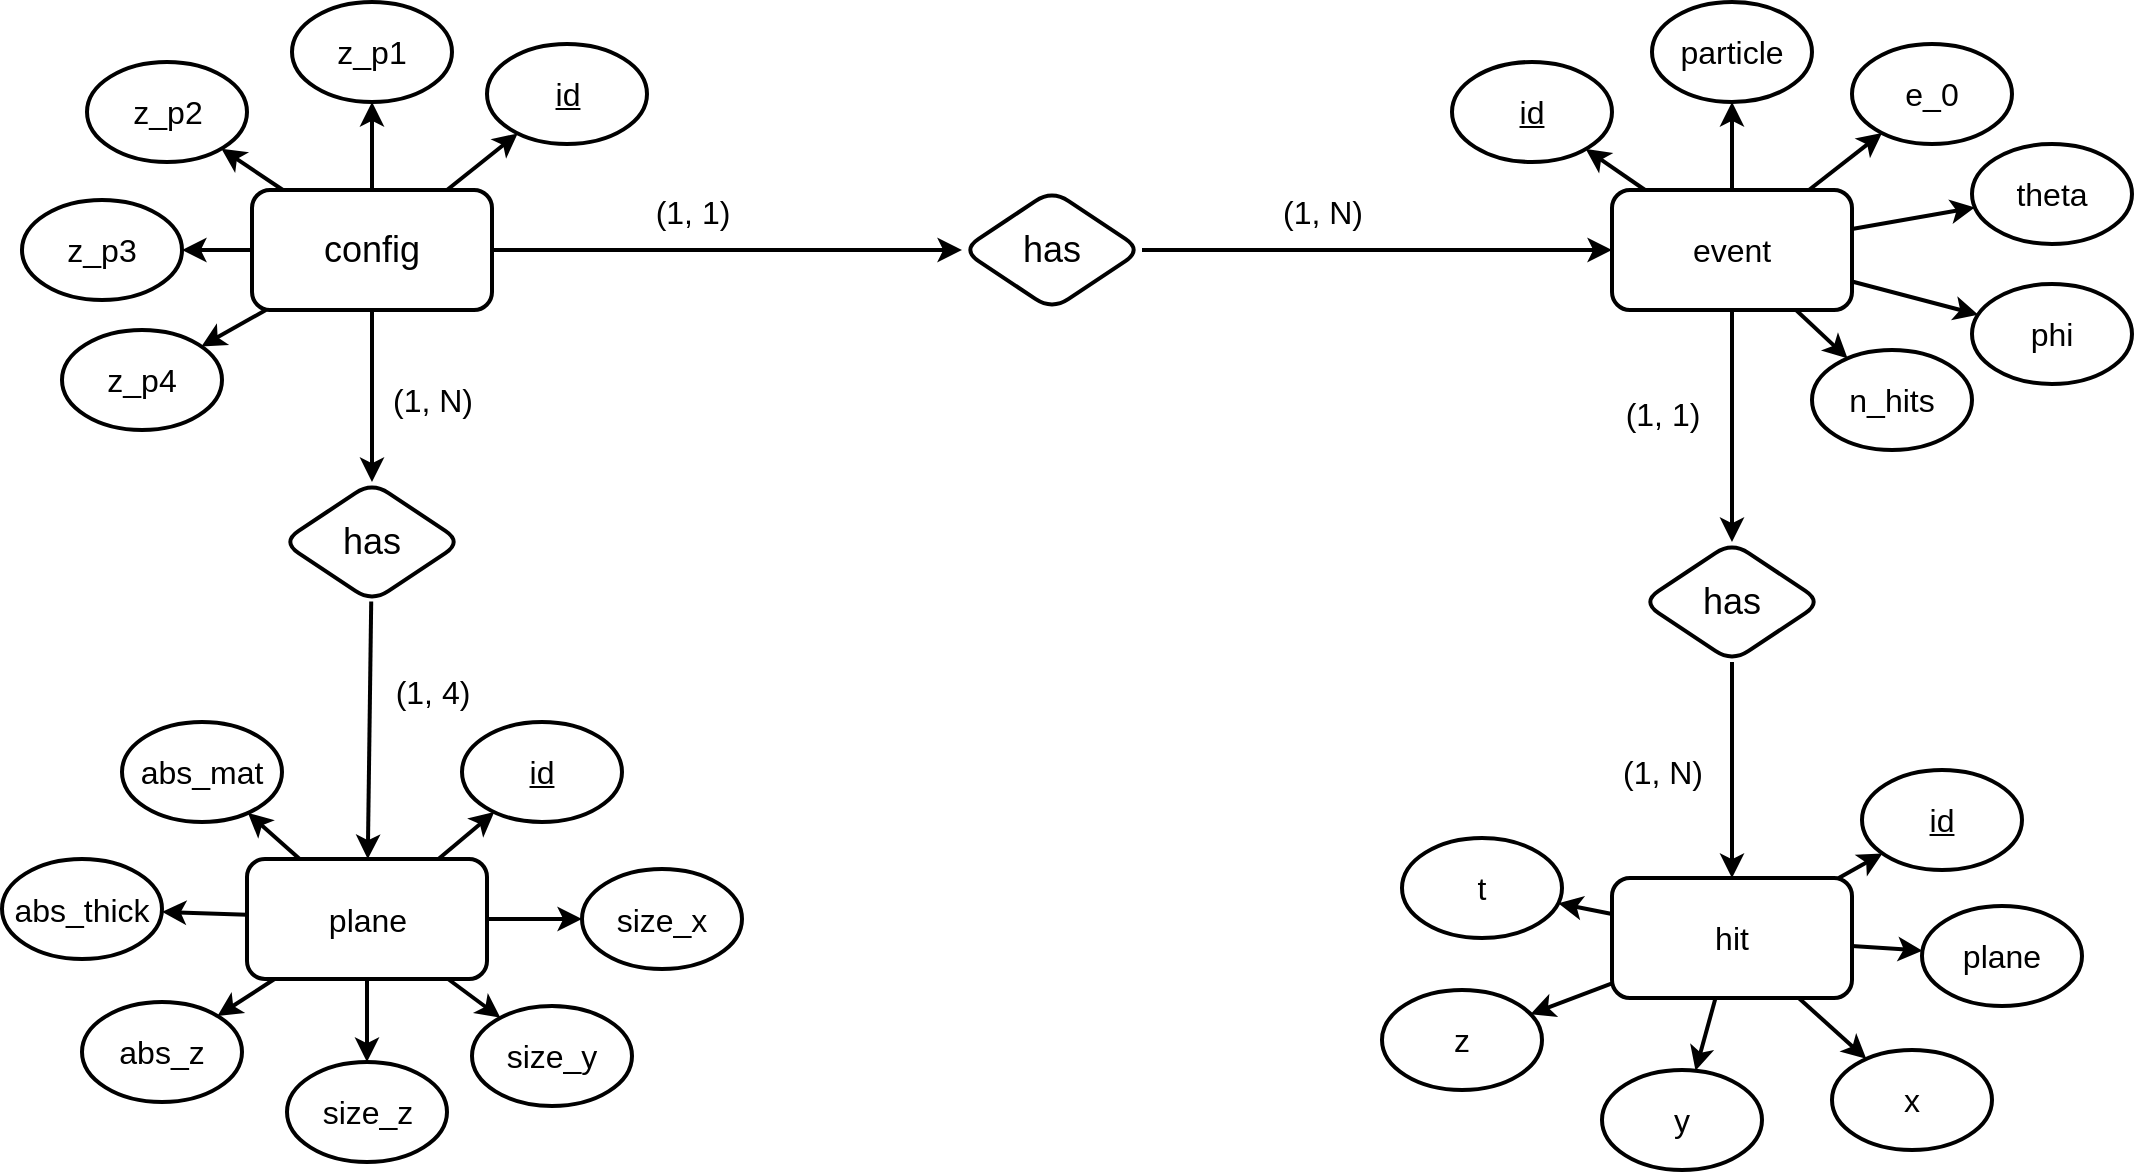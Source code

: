 <mxfile version="20.8.16" type="device" pages="2"><diagram name="ER Model" id="U2Vtd1ujXnmxX2VAM5Pq"><mxGraphModel dx="1434" dy="854" grid="1" gridSize="10" guides="1" tooltips="1" connect="1" arrows="1" fold="1" page="1" pageScale="1" pageWidth="1169" pageHeight="827" math="0" shadow="0"><root><mxCell id="0"/><mxCell id="1" parent="0"/><mxCell id="hKHG3oIbm6j_DS0bD9NM-66" style="edgeStyle=none;shape=connector;rounded=0;orthogonalLoop=1;jettySize=auto;html=1;labelBackgroundColor=default;strokeColor=default;strokeWidth=2;fontFamily=Helvetica;fontSize=16;fontColor=default;endArrow=classic;" parent="1" source="hKHG3oIbm6j_DS0bD9NM-14" target="hKHG3oIbm6j_DS0bD9NM-64" edge="1"><mxGeometry relative="1" as="geometry"/></mxCell><mxCell id="J-koNod-YOYUiT67THv6-2" style="edgeStyle=none;shape=connector;rounded=0;orthogonalLoop=1;jettySize=auto;html=1;labelBackgroundColor=default;strokeColor=default;strokeWidth=2;fontFamily=Helvetica;fontSize=16;fontColor=default;endArrow=classic;" parent="1" source="hKHG3oIbm6j_DS0bD9NM-14" target="J-koNod-YOYUiT67THv6-1" edge="1"><mxGeometry relative="1" as="geometry"/></mxCell><mxCell id="J-koNod-YOYUiT67THv6-7" style="edgeStyle=none;shape=connector;rounded=0;orthogonalLoop=1;jettySize=auto;html=1;labelBackgroundColor=default;strokeColor=default;strokeWidth=2;fontFamily=Helvetica;fontSize=16;fontColor=default;endArrow=classic;" parent="1" source="hKHG3oIbm6j_DS0bD9NM-14" target="4aBFbTeHXZmNA-UmYupe-25" edge="1"><mxGeometry relative="1" as="geometry"/></mxCell><mxCell id="J-koNod-YOYUiT67THv6-15" style="edgeStyle=none;shape=connector;rounded=0;orthogonalLoop=1;jettySize=auto;html=1;labelBackgroundColor=default;strokeColor=default;strokeWidth=2;fontFamily=Helvetica;fontSize=16;fontColor=default;endArrow=classic;" parent="1" source="hKHG3oIbm6j_DS0bD9NM-14" target="J-koNod-YOYUiT67THv6-14" edge="1"><mxGeometry relative="1" as="geometry"/></mxCell><mxCell id="J-koNod-YOYUiT67THv6-18" style="edgeStyle=none;shape=connector;rounded=0;orthogonalLoop=1;jettySize=auto;html=1;labelBackgroundColor=default;strokeColor=default;strokeWidth=2;fontFamily=Helvetica;fontSize=16;fontColor=default;endArrow=classic;" parent="1" source="hKHG3oIbm6j_DS0bD9NM-14" target="J-koNod-YOYUiT67THv6-17" edge="1"><mxGeometry relative="1" as="geometry"/></mxCell><mxCell id="J-koNod-YOYUiT67THv6-19" style="edgeStyle=none;shape=connector;rounded=0;orthogonalLoop=1;jettySize=auto;html=1;labelBackgroundColor=default;strokeColor=default;strokeWidth=2;fontFamily=Helvetica;fontSize=16;fontColor=default;endArrow=classic;" parent="1" source="hKHG3oIbm6j_DS0bD9NM-14" target="J-koNod-YOYUiT67THv6-16" edge="1"><mxGeometry relative="1" as="geometry"/></mxCell><mxCell id="J-koNod-YOYUiT67THv6-20" style="edgeStyle=none;shape=connector;rounded=0;orthogonalLoop=1;jettySize=auto;html=1;labelBackgroundColor=default;strokeColor=default;strokeWidth=2;fontFamily=Helvetica;fontSize=16;fontColor=default;endArrow=classic;" parent="1" source="hKHG3oIbm6j_DS0bD9NM-14" target="J-koNod-YOYUiT67THv6-13" edge="1"><mxGeometry relative="1" as="geometry"/></mxCell><mxCell id="hKHG3oIbm6j_DS0bD9NM-14" value="&lt;blockquote&gt;&lt;font style=&quot;font-size: 18px;&quot;&gt;config&lt;/font&gt;&lt;/blockquote&gt;" style="rounded=1;whiteSpace=wrap;html=1;container=0;strokeColor=default;strokeWidth=2;fontFamily=Helvetica;fontSize=16;fontColor=default;fillColor=default;" parent="1" vertex="1"><mxGeometry x="205" y="164" width="120" height="60" as="geometry"/></mxCell><mxCell id="hKHG3oIbm6j_DS0bD9NM-26" value="" style="edgeStyle=none;shape=connector;rounded=0;orthogonalLoop=1;jettySize=auto;html=1;labelBackgroundColor=default;strokeColor=default;strokeWidth=2;fontFamily=Helvetica;fontSize=16;fontColor=default;endArrow=classic;" parent="1" source="hKHG3oIbm6j_DS0bD9NM-16" target="hKHG3oIbm6j_DS0bD9NM-22" edge="1"><mxGeometry relative="1" as="geometry"/></mxCell><mxCell id="hKHG3oIbm6j_DS0bD9NM-32" value="" style="edgeStyle=none;shape=connector;rounded=0;orthogonalLoop=1;jettySize=auto;html=1;labelBackgroundColor=default;strokeColor=default;strokeWidth=2;fontFamily=Helvetica;fontSize=16;fontColor=default;endArrow=classic;" parent="1" source="hKHG3oIbm6j_DS0bD9NM-16" target="hKHG3oIbm6j_DS0bD9NM-30" edge="1"><mxGeometry relative="1" as="geometry"/></mxCell><mxCell id="hKHG3oIbm6j_DS0bD9NM-51" value="" style="edgeStyle=none;shape=connector;rounded=0;orthogonalLoop=1;jettySize=auto;html=1;labelBackgroundColor=default;strokeColor=default;strokeWidth=2;fontFamily=Helvetica;fontSize=16;fontColor=default;endArrow=classic;" parent="1" source="hKHG3oIbm6j_DS0bD9NM-16" target="hKHG3oIbm6j_DS0bD9NM-45" edge="1"><mxGeometry relative="1" as="geometry"/></mxCell><mxCell id="hKHG3oIbm6j_DS0bD9NM-52" style="edgeStyle=none;shape=connector;rounded=0;orthogonalLoop=1;jettySize=auto;html=1;labelBackgroundColor=default;strokeColor=default;strokeWidth=2;fontFamily=Helvetica;fontSize=16;fontColor=default;endArrow=classic;" parent="1" source="hKHG3oIbm6j_DS0bD9NM-16" target="hKHG3oIbm6j_DS0bD9NM-44" edge="1"><mxGeometry relative="1" as="geometry"/></mxCell><mxCell id="hKHG3oIbm6j_DS0bD9NM-53" style="edgeStyle=none;shape=connector;rounded=0;orthogonalLoop=1;jettySize=auto;html=1;labelBackgroundColor=default;strokeColor=default;strokeWidth=2;fontFamily=Helvetica;fontSize=16;fontColor=default;endArrow=classic;" parent="1" source="hKHG3oIbm6j_DS0bD9NM-16" target="hKHG3oIbm6j_DS0bD9NM-43" edge="1"><mxGeometry relative="1" as="geometry"/></mxCell><mxCell id="hKHG3oIbm6j_DS0bD9NM-54" style="edgeStyle=none;shape=connector;rounded=0;orthogonalLoop=1;jettySize=auto;html=1;labelBackgroundColor=default;strokeColor=default;strokeWidth=2;fontFamily=Helvetica;fontSize=16;fontColor=default;endArrow=classic;" parent="1" source="hKHG3oIbm6j_DS0bD9NM-16" target="hKHG3oIbm6j_DS0bD9NM-42" edge="1"><mxGeometry relative="1" as="geometry"/></mxCell><mxCell id="hKHG3oIbm6j_DS0bD9NM-55" style="edgeStyle=none;shape=connector;rounded=0;orthogonalLoop=1;jettySize=auto;html=1;labelBackgroundColor=default;strokeColor=default;strokeWidth=2;fontFamily=Helvetica;fontSize=16;fontColor=default;endArrow=classic;" parent="1" source="hKHG3oIbm6j_DS0bD9NM-16" target="hKHG3oIbm6j_DS0bD9NM-41" edge="1"><mxGeometry relative="1" as="geometry"/></mxCell><mxCell id="hKHG3oIbm6j_DS0bD9NM-16" value="&lt;blockquote&gt;event&lt;/blockquote&gt;" style="rounded=1;whiteSpace=wrap;html=1;container=0;strokeColor=default;strokeWidth=2;fontFamily=Helvetica;fontSize=16;fontColor=default;fillColor=default;" parent="1" vertex="1"><mxGeometry x="885" y="164" width="120" height="60" as="geometry"/></mxCell><mxCell id="hKHG3oIbm6j_DS0bD9NM-56" style="edgeStyle=none;shape=connector;rounded=0;orthogonalLoop=1;jettySize=auto;html=1;labelBackgroundColor=default;strokeColor=default;strokeWidth=2;fontFamily=Helvetica;fontSize=16;fontColor=default;endArrow=classic;" parent="1" source="hKHG3oIbm6j_DS0bD9NM-17" target="hKHG3oIbm6j_DS0bD9NM-33" edge="1"><mxGeometry relative="1" as="geometry"/></mxCell><mxCell id="hKHG3oIbm6j_DS0bD9NM-57" style="edgeStyle=none;shape=connector;rounded=0;orthogonalLoop=1;jettySize=auto;html=1;labelBackgroundColor=default;strokeColor=default;strokeWidth=2;fontFamily=Helvetica;fontSize=16;fontColor=default;endArrow=classic;" parent="1" source="hKHG3oIbm6j_DS0bD9NM-17" target="hKHG3oIbm6j_DS0bD9NM-38" edge="1"><mxGeometry relative="1" as="geometry"/></mxCell><mxCell id="px_pIabAYs-be13P57N7-2" style="edgeStyle=none;shape=connector;rounded=0;orthogonalLoop=1;jettySize=auto;html=1;labelBackgroundColor=default;strokeColor=default;strokeWidth=2;fontFamily=Helvetica;fontSize=16;fontColor=default;endArrow=classic;" parent="1" source="hKHG3oIbm6j_DS0bD9NM-17" target="hKHG3oIbm6j_DS0bD9NM-67" edge="1"><mxGeometry relative="1" as="geometry"/></mxCell><mxCell id="px_pIabAYs-be13P57N7-3" style="edgeStyle=none;shape=connector;rounded=0;orthogonalLoop=1;jettySize=auto;html=1;labelBackgroundColor=default;strokeColor=default;strokeWidth=2;fontFamily=Helvetica;fontSize=16;fontColor=default;endArrow=classic;" parent="1" source="hKHG3oIbm6j_DS0bD9NM-17" target="hKHG3oIbm6j_DS0bD9NM-68" edge="1"><mxGeometry relative="1" as="geometry"/></mxCell><mxCell id="hJ9XFn1ZswAnaO4Dp0RQ-4" style="edgeStyle=none;shape=connector;rounded=0;orthogonalLoop=1;jettySize=auto;html=1;labelBackgroundColor=default;strokeColor=default;strokeWidth=2;fontFamily=Helvetica;fontSize=16;fontColor=default;endArrow=classic;" parent="1" source="hKHG3oIbm6j_DS0bD9NM-17" target="hJ9XFn1ZswAnaO4Dp0RQ-2" edge="1"><mxGeometry relative="1" as="geometry"/></mxCell><mxCell id="hJ9XFn1ZswAnaO4Dp0RQ-16" style="edgeStyle=none;shape=connector;rounded=0;orthogonalLoop=1;jettySize=auto;html=1;labelBackgroundColor=default;strokeColor=default;strokeWidth=2;fontFamily=Helvetica;fontSize=16;fontColor=default;endArrow=classic;" parent="1" source="hKHG3oIbm6j_DS0bD9NM-17" target="hJ9XFn1ZswAnaO4Dp0RQ-15" edge="1"><mxGeometry relative="1" as="geometry"/></mxCell><mxCell id="hKHG3oIbm6j_DS0bD9NM-17" value="&lt;blockquote&gt;hit&lt;/blockquote&gt;" style="rounded=1;whiteSpace=wrap;html=1;container=0;strokeColor=default;strokeWidth=2;fontFamily=Helvetica;fontSize=16;fontColor=default;fillColor=default;" parent="1" vertex="1"><mxGeometry x="885" y="508" width="120" height="60" as="geometry"/></mxCell><mxCell id="hJ9XFn1ZswAnaO4Dp0RQ-17" style="edgeStyle=none;shape=connector;rounded=0;orthogonalLoop=1;jettySize=auto;html=1;labelBackgroundColor=default;strokeColor=default;strokeWidth=2;fontFamily=Helvetica;fontSize=16;fontColor=default;endArrow=classic;" parent="1" source="hKHG3oIbm6j_DS0bD9NM-22" target="hKHG3oIbm6j_DS0bD9NM-17" edge="1"><mxGeometry relative="1" as="geometry"/></mxCell><mxCell id="hKHG3oIbm6j_DS0bD9NM-22" value="has" style="rhombus;whiteSpace=wrap;html=1;rounded=1;strokeColor=default;fontFamily=Helvetica;fontSize=18;fontColor=default;fillColor=default;container=0;strokeWidth=2;" parent="1" vertex="1"><mxGeometry x="900" y="340" width="90" height="60" as="geometry"/></mxCell><mxCell id="hKHG3oIbm6j_DS0bD9NM-30" value="&lt;u&gt;id&lt;/u&gt;" style="ellipse;whiteSpace=wrap;html=1;rounded=1;strokeColor=default;fontFamily=Helvetica;fontSize=16;fontColor=default;fillColor=default;container=0;strokeWidth=2;" parent="1" vertex="1"><mxGeometry x="805" y="100" width="80" height="50" as="geometry"/></mxCell><mxCell id="hKHG3oIbm6j_DS0bD9NM-33" value="&lt;u&gt;id&lt;/u&gt;" style="ellipse;whiteSpace=wrap;html=1;rounded=1;strokeColor=default;fontFamily=Helvetica;fontSize=16;fontColor=default;fillColor=default;container=0;strokeWidth=2;" parent="1" vertex="1"><mxGeometry x="1010" y="454" width="80" height="50" as="geometry"/></mxCell><mxCell id="hKHG3oIbm6j_DS0bD9NM-38" value="t" style="ellipse;whiteSpace=wrap;html=1;rounded=1;strokeColor=default;fontFamily=Helvetica;fontSize=16;fontColor=default;fillColor=default;container=0;strokeWidth=2;" parent="1" vertex="1"><mxGeometry x="780" y="488" width="80" height="50" as="geometry"/></mxCell><mxCell id="hKHG3oIbm6j_DS0bD9NM-41" value="n_hits" style="ellipse;whiteSpace=wrap;html=1;rounded=1;strokeColor=default;fontFamily=Helvetica;fontSize=16;fontColor=default;fillColor=default;container=0;strokeWidth=2;" parent="1" vertex="1"><mxGeometry x="985" y="244" width="80" height="50" as="geometry"/></mxCell><mxCell id="hKHG3oIbm6j_DS0bD9NM-42" value="phi" style="ellipse;whiteSpace=wrap;html=1;rounded=1;strokeColor=default;fontFamily=Helvetica;fontSize=16;fontColor=default;fillColor=default;container=0;strokeWidth=2;" parent="1" vertex="1"><mxGeometry x="1065" y="211" width="80" height="50" as="geometry"/></mxCell><mxCell id="hKHG3oIbm6j_DS0bD9NM-43" value="theta" style="ellipse;whiteSpace=wrap;html=1;rounded=1;strokeColor=default;fontFamily=Helvetica;fontSize=16;fontColor=default;fillColor=default;container=0;strokeWidth=2;" parent="1" vertex="1"><mxGeometry x="1065" y="141" width="80" height="50" as="geometry"/></mxCell><mxCell id="hKHG3oIbm6j_DS0bD9NM-44" value="e_0" style="ellipse;whiteSpace=wrap;html=1;rounded=1;strokeColor=default;fontFamily=Helvetica;fontSize=16;fontColor=default;fillColor=default;container=0;strokeWidth=2;" parent="1" vertex="1"><mxGeometry x="1005" y="91" width="80" height="50" as="geometry"/></mxCell><mxCell id="hKHG3oIbm6j_DS0bD9NM-45" value="particle" style="ellipse;whiteSpace=wrap;html=1;rounded=1;strokeColor=default;fontFamily=Helvetica;fontSize=16;fontColor=default;fillColor=default;container=0;strokeWidth=2;" parent="1" vertex="1"><mxGeometry x="905" y="70" width="80" height="50" as="geometry"/></mxCell><mxCell id="hKHG3oIbm6j_DS0bD9NM-65" style="edgeStyle=none;shape=connector;rounded=0;orthogonalLoop=1;jettySize=auto;html=1;labelBackgroundColor=default;strokeColor=default;strokeWidth=2;fontFamily=Helvetica;fontSize=16;fontColor=default;endArrow=classic;" parent="1" source="hKHG3oIbm6j_DS0bD9NM-64" target="hKHG3oIbm6j_DS0bD9NM-16" edge="1"><mxGeometry relative="1" as="geometry"/></mxCell><mxCell id="hKHG3oIbm6j_DS0bD9NM-64" value="has" style="rhombus;whiteSpace=wrap;html=1;rounded=1;strokeColor=default;fontFamily=Helvetica;fontSize=18;fontColor=default;fillColor=default;container=0;strokeWidth=2;" parent="1" vertex="1"><mxGeometry x="560" y="164" width="90" height="60" as="geometry"/></mxCell><mxCell id="hKHG3oIbm6j_DS0bD9NM-67" value="y" style="ellipse;whiteSpace=wrap;html=1;rounded=1;strokeColor=default;fontFamily=Helvetica;fontSize=16;fontColor=default;fillColor=default;container=0;strokeWidth=2;" parent="1" vertex="1"><mxGeometry x="880" y="604" width="80" height="50" as="geometry"/></mxCell><mxCell id="hKHG3oIbm6j_DS0bD9NM-68" value="x" style="ellipse;whiteSpace=wrap;html=1;rounded=1;strokeColor=default;fontFamily=Helvetica;fontSize=16;fontColor=default;fillColor=default;container=0;strokeWidth=2;" parent="1" vertex="1"><mxGeometry x="995" y="594" width="80" height="50" as="geometry"/></mxCell><mxCell id="4aBFbTeHXZmNA-UmYupe-18" style="edgeStyle=none;shape=connector;rounded=0;orthogonalLoop=1;jettySize=auto;html=1;labelBackgroundColor=default;strokeColor=default;strokeWidth=2;fontFamily=Helvetica;fontSize=16;fontColor=default;endArrow=classic;" parent="1" source="4aBFbTeHXZmNA-UmYupe-7" target="4aBFbTeHXZmNA-UmYupe-8" edge="1"><mxGeometry relative="1" as="geometry"/></mxCell><mxCell id="4aBFbTeHXZmNA-UmYupe-19" style="edgeStyle=none;shape=connector;rounded=0;orthogonalLoop=1;jettySize=auto;html=1;labelBackgroundColor=default;strokeColor=default;strokeWidth=2;fontFamily=Helvetica;fontSize=16;fontColor=default;endArrow=classic;" parent="1" source="4aBFbTeHXZmNA-UmYupe-7" target="4aBFbTeHXZmNA-UmYupe-9" edge="1"><mxGeometry relative="1" as="geometry"/></mxCell><mxCell id="4aBFbTeHXZmNA-UmYupe-20" style="edgeStyle=none;shape=connector;rounded=0;orthogonalLoop=1;jettySize=auto;html=1;labelBackgroundColor=default;strokeColor=default;strokeWidth=2;fontFamily=Helvetica;fontSize=16;fontColor=default;endArrow=classic;" parent="1" source="4aBFbTeHXZmNA-UmYupe-7" target="4aBFbTeHXZmNA-UmYupe-10" edge="1"><mxGeometry relative="1" as="geometry"/></mxCell><mxCell id="4aBFbTeHXZmNA-UmYupe-24" style="edgeStyle=none;shape=connector;rounded=0;orthogonalLoop=1;jettySize=auto;html=1;labelBackgroundColor=default;strokeColor=default;strokeWidth=2;fontFamily=Helvetica;fontSize=16;fontColor=default;endArrow=classic;" parent="1" source="4aBFbTeHXZmNA-UmYupe-7" target="4aBFbTeHXZmNA-UmYupe-23" edge="1"><mxGeometry relative="1" as="geometry"/></mxCell><mxCell id="hJ9XFn1ZswAnaO4Dp0RQ-10" style="edgeStyle=none;shape=connector;rounded=0;orthogonalLoop=1;jettySize=auto;html=1;labelBackgroundColor=default;strokeColor=default;strokeWidth=2;fontFamily=Helvetica;fontSize=16;fontColor=default;endArrow=classic;" parent="1" source="4aBFbTeHXZmNA-UmYupe-7" target="hJ9XFn1ZswAnaO4Dp0RQ-9" edge="1"><mxGeometry relative="1" as="geometry"/></mxCell><mxCell id="hJ9XFn1ZswAnaO4Dp0RQ-11" style="edgeStyle=none;shape=connector;rounded=0;orthogonalLoop=1;jettySize=auto;html=1;labelBackgroundColor=default;strokeColor=default;strokeWidth=2;fontFamily=Helvetica;fontSize=16;fontColor=default;endArrow=classic;" parent="1" source="4aBFbTeHXZmNA-UmYupe-7" target="hJ9XFn1ZswAnaO4Dp0RQ-8" edge="1"><mxGeometry relative="1" as="geometry"/></mxCell><mxCell id="hJ9XFn1ZswAnaO4Dp0RQ-12" style="edgeStyle=none;shape=connector;rounded=0;orthogonalLoop=1;jettySize=auto;html=1;labelBackgroundColor=default;strokeColor=default;strokeWidth=2;fontFamily=Helvetica;fontSize=16;fontColor=default;endArrow=classic;" parent="1" source="4aBFbTeHXZmNA-UmYupe-7" target="hJ9XFn1ZswAnaO4Dp0RQ-5" edge="1"><mxGeometry relative="1" as="geometry"/></mxCell><mxCell id="4aBFbTeHXZmNA-UmYupe-7" value="&lt;blockquote&gt;plane&lt;/blockquote&gt;" style="rounded=1;whiteSpace=wrap;html=1;container=0;strokeColor=default;strokeWidth=2;fontFamily=Helvetica;fontSize=16;fontColor=default;fillColor=default;" parent="1" vertex="1"><mxGeometry x="202.5" y="498.5" width="120" height="60" as="geometry"/></mxCell><mxCell id="4aBFbTeHXZmNA-UmYupe-8" value="&lt;u&gt;id&lt;/u&gt;" style="ellipse;whiteSpace=wrap;html=1;rounded=1;strokeColor=default;fontFamily=Helvetica;fontSize=16;fontColor=default;fillColor=default;container=0;strokeWidth=2;" parent="1" vertex="1"><mxGeometry x="310" y="430" width="80" height="50" as="geometry"/></mxCell><mxCell id="4aBFbTeHXZmNA-UmYupe-9" value="abs_mat" style="ellipse;whiteSpace=wrap;html=1;rounded=1;strokeColor=default;fontFamily=Helvetica;fontSize=16;fontColor=default;fillColor=default;container=0;strokeWidth=2;" parent="1" vertex="1"><mxGeometry x="140" y="430" width="80" height="50" as="geometry"/></mxCell><mxCell id="4aBFbTeHXZmNA-UmYupe-10" value="abs_thick" style="ellipse;whiteSpace=wrap;html=1;rounded=1;strokeColor=default;fontFamily=Helvetica;fontSize=16;fontColor=default;fillColor=default;container=0;strokeWidth=2;" parent="1" vertex="1"><mxGeometry x="80" y="498.5" width="80" height="50" as="geometry"/></mxCell><mxCell id="4aBFbTeHXZmNA-UmYupe-23" value="abs_z" style="ellipse;whiteSpace=wrap;html=1;rounded=1;strokeColor=default;fontFamily=Helvetica;fontSize=16;fontColor=default;fillColor=default;container=0;strokeWidth=2;" parent="1" vertex="1"><mxGeometry x="120" y="570" width="80" height="50" as="geometry"/></mxCell><mxCell id="J-koNod-YOYUiT67THv6-8" style="edgeStyle=none;shape=connector;rounded=0;orthogonalLoop=1;jettySize=auto;html=1;labelBackgroundColor=default;strokeColor=default;strokeWidth=2;fontFamily=Helvetica;fontSize=16;fontColor=default;endArrow=classic;" parent="1" source="4aBFbTeHXZmNA-UmYupe-25" target="4aBFbTeHXZmNA-UmYupe-7" edge="1"><mxGeometry relative="1" as="geometry"/></mxCell><mxCell id="4aBFbTeHXZmNA-UmYupe-25" value="has" style="rhombus;whiteSpace=wrap;html=1;rounded=1;strokeColor=default;fontFamily=Helvetica;fontSize=18;fontColor=default;fillColor=default;container=0;strokeWidth=2;" parent="1" vertex="1"><mxGeometry x="220" y="310" width="90" height="60" as="geometry"/></mxCell><mxCell id="4aBFbTeHXZmNA-UmYupe-31" value="(1, 1)" style="text;html=1;align=center;verticalAlign=middle;resizable=0;points=[];autosize=1;strokeColor=none;fillColor=none;fontSize=16;fontFamily=Helvetica;fontColor=default;container=0;" parent="1" vertex="1"><mxGeometry x="395" y="160" width="60" height="30" as="geometry"/></mxCell><mxCell id="4aBFbTeHXZmNA-UmYupe-32" value="(1, N)" style="text;html=1;align=center;verticalAlign=middle;resizable=0;points=[];autosize=1;strokeColor=none;fillColor=none;fontSize=16;fontFamily=Helvetica;fontColor=default;container=0;" parent="1" vertex="1"><mxGeometry x="880" y="440" width="60" height="30" as="geometry"/></mxCell><mxCell id="hJ9XFn1ZswAnaO4Dp0RQ-2" value="z" style="ellipse;whiteSpace=wrap;html=1;rounded=1;strokeColor=default;fontFamily=Helvetica;fontSize=16;fontColor=default;fillColor=default;container=0;strokeWidth=2;" parent="1" vertex="1"><mxGeometry x="770" y="564" width="80" height="50" as="geometry"/></mxCell><mxCell id="hJ9XFn1ZswAnaO4Dp0RQ-5" value="size_z" style="ellipse;whiteSpace=wrap;html=1;rounded=1;strokeColor=default;fontFamily=Helvetica;fontSize=16;fontColor=default;fillColor=default;container=0;strokeWidth=2;" parent="1" vertex="1"><mxGeometry x="222.5" y="600" width="80" height="50" as="geometry"/></mxCell><mxCell id="hJ9XFn1ZswAnaO4Dp0RQ-8" value="size_y" style="ellipse;whiteSpace=wrap;html=1;rounded=1;strokeColor=default;fontFamily=Helvetica;fontSize=16;fontColor=default;fillColor=default;container=0;strokeWidth=2;" parent="1" vertex="1"><mxGeometry x="315" y="572" width="80" height="50" as="geometry"/></mxCell><mxCell id="hJ9XFn1ZswAnaO4Dp0RQ-9" value="size_x" style="ellipse;whiteSpace=wrap;html=1;rounded=1;strokeColor=default;fontFamily=Helvetica;fontSize=16;fontColor=default;fillColor=default;container=0;strokeWidth=2;" parent="1" vertex="1"><mxGeometry x="370" y="503.5" width="80" height="50" as="geometry"/></mxCell><mxCell id="hJ9XFn1ZswAnaO4Dp0RQ-15" value="plane" style="ellipse;whiteSpace=wrap;html=1;rounded=1;strokeColor=default;fontFamily=Helvetica;fontSize=16;fontColor=default;fillColor=default;container=0;strokeWidth=2;" parent="1" vertex="1"><mxGeometry x="1040" y="522" width="80" height="50" as="geometry"/></mxCell><mxCell id="J-koNod-YOYUiT67THv6-1" value="&lt;u&gt;id&lt;/u&gt;" style="ellipse;whiteSpace=wrap;html=1;rounded=1;strokeColor=default;fontFamily=Helvetica;fontSize=16;fontColor=default;fillColor=default;container=0;strokeWidth=2;" parent="1" vertex="1"><mxGeometry x="322.5" y="91" width="80" height="50" as="geometry"/></mxCell><mxCell id="J-koNod-YOYUiT67THv6-5" value="(1, N)" style="text;html=1;align=center;verticalAlign=middle;resizable=0;points=[];autosize=1;strokeColor=none;fillColor=none;fontSize=16;fontFamily=Helvetica;fontColor=default;container=0;" parent="1" vertex="1"><mxGeometry x="265" y="254" width="60" height="30" as="geometry"/></mxCell><mxCell id="J-koNod-YOYUiT67THv6-6" value="(1, 4)" style="text;html=1;align=center;verticalAlign=middle;resizable=0;points=[];autosize=1;strokeColor=none;fillColor=none;fontSize=16;fontFamily=Helvetica;fontColor=default;container=0;" parent="1" vertex="1"><mxGeometry x="265" y="400" width="60" height="30" as="geometry"/></mxCell><mxCell id="J-koNod-YOYUiT67THv6-9" value="(1, N)" style="text;html=1;align=center;verticalAlign=middle;resizable=0;points=[];autosize=1;strokeColor=none;fillColor=none;fontSize=16;fontFamily=Helvetica;fontColor=default;container=0;" parent="1" vertex="1"><mxGeometry x="710" y="160" width="60" height="30" as="geometry"/></mxCell><mxCell id="J-koNod-YOYUiT67THv6-10" value="(1, 1)" style="text;html=1;align=center;verticalAlign=middle;resizable=0;points=[];autosize=1;strokeColor=none;fillColor=none;fontSize=16;fontFamily=Helvetica;fontColor=default;container=0;" parent="1" vertex="1"><mxGeometry x="880" y="261" width="60" height="30" as="geometry"/></mxCell><mxCell id="J-koNod-YOYUiT67THv6-13" value="z_p2" style="ellipse;whiteSpace=wrap;html=1;rounded=1;strokeColor=default;fontFamily=Helvetica;fontSize=16;fontColor=default;fillColor=default;container=0;strokeWidth=2;" parent="1" vertex="1"><mxGeometry x="122.5" y="100" width="80" height="50" as="geometry"/></mxCell><mxCell id="J-koNod-YOYUiT67THv6-14" value="z_p1" style="ellipse;whiteSpace=wrap;html=1;rounded=1;strokeColor=default;fontFamily=Helvetica;fontSize=16;fontColor=default;fillColor=default;container=0;strokeWidth=2;" parent="1" vertex="1"><mxGeometry x="225" y="70" width="80" height="50" as="geometry"/></mxCell><mxCell id="J-koNod-YOYUiT67THv6-16" value="z_p3" style="ellipse;whiteSpace=wrap;html=1;rounded=1;strokeColor=default;fontFamily=Helvetica;fontSize=16;fontColor=default;fillColor=default;container=0;strokeWidth=2;" parent="1" vertex="1"><mxGeometry x="90" y="169" width="80" height="50" as="geometry"/></mxCell><mxCell id="J-koNod-YOYUiT67THv6-17" value="z_p4" style="ellipse;whiteSpace=wrap;html=1;rounded=1;strokeColor=default;fontFamily=Helvetica;fontSize=16;fontColor=default;fillColor=default;container=0;strokeWidth=2;" parent="1" vertex="1"><mxGeometry x="110" y="234" width="80" height="50" as="geometry"/></mxCell></root></mxGraphModel></diagram><diagram id="q2_zQM0dOkLosROWR7NO" name="Tables"><mxGraphModel dx="1434" dy="854" grid="1" gridSize="10" guides="1" tooltips="1" connect="1" arrows="1" fold="1" page="1" pageScale="1" pageWidth="1169" pageHeight="827" math="0" shadow="0"><root><mxCell id="0"/><mxCell id="1" parent="0"/><mxCell id="_xlO09F6eAnITt0pGrpb-1" value="event" style="shape=table;startSize=30;container=1;collapsible=1;childLayout=tableLayout;fixedRows=1;rowLines=0;fontStyle=1;align=center;resizeLast=1;rounded=1;strokeColor=default;strokeWidth=2;fontFamily=Helvetica;fontSize=16;fontColor=default;fillColor=default;verticalAlign=middle;" parent="1" vertex="1"><mxGeometry x="600" y="140" width="400" height="240" as="geometry"/></mxCell><mxCell id="_xlO09F6eAnITt0pGrpb-2" value="" style="shape=tableRow;horizontal=0;startSize=0;swimlaneHead=0;swimlaneBody=0;fillColor=none;collapsible=0;dropTarget=0;points=[[0,0.5],[1,0.5]];portConstraint=eastwest;top=0;left=0;right=0;bottom=1;rounded=1;strokeColor=default;strokeWidth=2;fontFamily=Helvetica;fontSize=16;fontColor=default;verticalAlign=middle;align=center;" parent="_xlO09F6eAnITt0pGrpb-1" vertex="1"><mxGeometry y="30" width="400" height="30" as="geometry"/></mxCell><mxCell id="_xlO09F6eAnITt0pGrpb-3" value="PK" style="shape=partialRectangle;connectable=0;fillColor=none;top=0;left=0;bottom=0;right=0;fontStyle=1;overflow=hidden;rounded=1;strokeColor=default;strokeWidth=2;fontFamily=Helvetica;fontSize=16;fontColor=default;startSize=30;verticalAlign=middle;align=center;" parent="_xlO09F6eAnITt0pGrpb-2" vertex="1"><mxGeometry width="60" height="30" as="geometry"><mxRectangle width="60" height="30" as="alternateBounds"/></mxGeometry></mxCell><mxCell id="_xlO09F6eAnITt0pGrpb-4" value="id" style="shape=partialRectangle;connectable=0;fillColor=none;top=0;left=0;bottom=0;right=0;align=center;spacingLeft=6;fontStyle=5;overflow=hidden;rounded=1;strokeColor=default;strokeWidth=2;fontFamily=Helvetica;fontSize=16;fontColor=default;startSize=30;verticalAlign=middle;" parent="_xlO09F6eAnITt0pGrpb-2" vertex="1"><mxGeometry x="60" width="140" height="30" as="geometry"><mxRectangle width="140" height="30" as="alternateBounds"/></mxGeometry></mxCell><mxCell id="WsXUplcPf91tSSSqnXvp-1" value="INT" style="shape=partialRectangle;connectable=0;fillColor=none;top=0;left=0;bottom=0;right=0;align=center;spacingLeft=6;fontStyle=0;overflow=hidden;rounded=1;strokeColor=default;strokeWidth=2;fontFamily=Helvetica;fontSize=16;fontColor=default;startSize=30;verticalAlign=middle;" parent="_xlO09F6eAnITt0pGrpb-2" vertex="1"><mxGeometry x="200" width="200" height="30" as="geometry"><mxRectangle width="200" height="30" as="alternateBounds"/></mxGeometry></mxCell><mxCell id="_xlO09F6eAnITt0pGrpb-5" value="" style="shape=tableRow;horizontal=0;startSize=0;swimlaneHead=0;swimlaneBody=0;fillColor=none;collapsible=0;dropTarget=0;points=[[0,0.5],[1,0.5]];portConstraint=eastwest;top=0;left=0;right=0;bottom=0;rounded=1;strokeColor=default;strokeWidth=2;fontFamily=Helvetica;fontSize=16;fontColor=default;verticalAlign=middle;align=center;" parent="_xlO09F6eAnITt0pGrpb-1" vertex="1"><mxGeometry y="60" width="400" height="30" as="geometry"/></mxCell><mxCell id="_xlO09F6eAnITt0pGrpb-6" value="FK" style="shape=partialRectangle;connectable=0;fillColor=none;top=0;left=0;bottom=1;right=0;editable=1;overflow=hidden;rounded=1;strokeColor=default;strokeWidth=2;fontFamily=Helvetica;fontSize=16;fontColor=default;startSize=30;verticalAlign=middle;align=center;fontStyle=1" parent="_xlO09F6eAnITt0pGrpb-5" vertex="1"><mxGeometry width="60" height="30" as="geometry"><mxRectangle width="60" height="30" as="alternateBounds"/></mxGeometry></mxCell><mxCell id="_xlO09F6eAnITt0pGrpb-7" value="fk_config" style="shape=partialRectangle;connectable=0;fillColor=none;top=0;left=0;bottom=1;right=0;align=center;spacingLeft=6;overflow=hidden;rounded=1;strokeColor=default;strokeWidth=2;fontFamily=Helvetica;fontSize=16;fontColor=default;startSize=30;verticalAlign=middle;" parent="_xlO09F6eAnITt0pGrpb-5" vertex="1"><mxGeometry x="60" width="140" height="30" as="geometry"><mxRectangle width="140" height="30" as="alternateBounds"/></mxGeometry></mxCell><mxCell id="WsXUplcPf91tSSSqnXvp-2" value="INT" style="shape=partialRectangle;connectable=0;fillColor=none;top=0;left=0;bottom=1;right=0;align=center;spacingLeft=6;overflow=hidden;rounded=1;strokeColor=default;strokeWidth=2;fontFamily=Helvetica;fontSize=16;fontColor=default;startSize=30;verticalAlign=middle;" parent="_xlO09F6eAnITt0pGrpb-5" vertex="1"><mxGeometry x="200" width="200" height="30" as="geometry"><mxRectangle width="200" height="30" as="alternateBounds"/></mxGeometry></mxCell><mxCell id="EIvTlgT3gZ6IzQ4D6BVz-9" style="shape=tableRow;horizontal=0;startSize=0;swimlaneHead=0;swimlaneBody=0;fillColor=none;collapsible=0;dropTarget=0;points=[[0,0.5],[1,0.5]];portConstraint=eastwest;top=0;left=0;right=0;bottom=0;rounded=1;strokeColor=default;strokeWidth=2;fontFamily=Helvetica;fontSize=16;fontColor=default;verticalAlign=middle;align=center;" parent="_xlO09F6eAnITt0pGrpb-1" vertex="1"><mxGeometry y="90" width="400" height="30" as="geometry"/></mxCell><mxCell id="EIvTlgT3gZ6IzQ4D6BVz-10" style="shape=partialRectangle;connectable=0;fillColor=none;top=0;left=0;bottom=0;right=0;editable=1;overflow=hidden;rounded=1;strokeColor=default;strokeWidth=2;fontFamily=Helvetica;fontSize=16;fontColor=default;startSize=30;verticalAlign=middle;align=center;" parent="EIvTlgT3gZ6IzQ4D6BVz-9" vertex="1"><mxGeometry width="60" height="30" as="geometry"><mxRectangle width="60" height="30" as="alternateBounds"/></mxGeometry></mxCell><mxCell id="EIvTlgT3gZ6IzQ4D6BVz-11" value="particle" style="shape=partialRectangle;connectable=0;fillColor=none;top=0;left=0;bottom=0;right=0;align=center;spacingLeft=6;overflow=hidden;rounded=1;strokeColor=default;strokeWidth=2;fontFamily=Helvetica;fontSize=16;fontColor=default;startSize=30;verticalAlign=middle;" parent="EIvTlgT3gZ6IzQ4D6BVz-9" vertex="1"><mxGeometry x="60" width="140" height="30" as="geometry"><mxRectangle width="140" height="30" as="alternateBounds"/></mxGeometry></mxCell><mxCell id="EIvTlgT3gZ6IzQ4D6BVz-12" value="ENUM" style="shape=partialRectangle;connectable=0;fillColor=none;top=0;left=0;bottom=0;right=0;align=center;spacingLeft=6;overflow=hidden;rounded=1;strokeColor=default;strokeWidth=2;fontFamily=Helvetica;fontSize=16;fontColor=default;startSize=30;verticalAlign=middle;" parent="EIvTlgT3gZ6IzQ4D6BVz-9" vertex="1"><mxGeometry x="200" width="200" height="30" as="geometry"><mxRectangle width="200" height="30" as="alternateBounds"/></mxGeometry></mxCell><mxCell id="_xlO09F6eAnITt0pGrpb-8" value="" style="shape=tableRow;horizontal=0;startSize=0;swimlaneHead=0;swimlaneBody=0;fillColor=none;collapsible=0;dropTarget=0;points=[[0,0.5],[1,0.5]];portConstraint=eastwest;top=0;left=0;right=0;bottom=0;rounded=1;strokeColor=default;strokeWidth=2;fontFamily=Helvetica;fontSize=16;fontColor=default;verticalAlign=middle;align=center;" parent="_xlO09F6eAnITt0pGrpb-1" vertex="1"><mxGeometry y="120" width="400" height="30" as="geometry"/></mxCell><mxCell id="_xlO09F6eAnITt0pGrpb-9" value="" style="shape=partialRectangle;connectable=0;fillColor=none;top=0;left=0;bottom=0;right=0;editable=1;overflow=hidden;rounded=1;strokeColor=default;strokeWidth=2;fontFamily=Helvetica;fontSize=16;fontColor=default;startSize=30;verticalAlign=middle;align=center;" parent="_xlO09F6eAnITt0pGrpb-8" vertex="1"><mxGeometry width="60" height="30" as="geometry"><mxRectangle width="60" height="30" as="alternateBounds"/></mxGeometry></mxCell><mxCell id="_xlO09F6eAnITt0pGrpb-10" value="e_0" style="shape=partialRectangle;connectable=0;fillColor=none;top=0;left=0;bottom=0;right=0;align=center;spacingLeft=6;overflow=hidden;rounded=1;strokeColor=default;strokeWidth=2;fontFamily=Helvetica;fontSize=16;fontColor=default;startSize=30;verticalAlign=middle;" parent="_xlO09F6eAnITt0pGrpb-8" vertex="1"><mxGeometry x="60" width="140" height="30" as="geometry"><mxRectangle width="140" height="30" as="alternateBounds"/></mxGeometry></mxCell><mxCell id="WsXUplcPf91tSSSqnXvp-3" value="DOUBLE" style="shape=partialRectangle;connectable=0;fillColor=none;top=0;left=0;bottom=0;right=0;align=center;spacingLeft=6;overflow=hidden;rounded=1;strokeColor=default;strokeWidth=2;fontFamily=Helvetica;fontSize=16;fontColor=default;startSize=30;verticalAlign=middle;" parent="_xlO09F6eAnITt0pGrpb-8" vertex="1"><mxGeometry x="200" width="200" height="30" as="geometry"><mxRectangle width="200" height="30" as="alternateBounds"/></mxGeometry></mxCell><mxCell id="WsXUplcPf91tSSSqnXvp-5" style="shape=tableRow;horizontal=0;startSize=0;swimlaneHead=0;swimlaneBody=0;fillColor=none;collapsible=0;dropTarget=0;points=[[0,0.5],[1,0.5]];portConstraint=eastwest;top=0;left=0;right=0;bottom=0;rounded=1;strokeColor=default;strokeWidth=2;fontFamily=Helvetica;fontSize=16;fontColor=default;verticalAlign=middle;align=center;" parent="_xlO09F6eAnITt0pGrpb-1" vertex="1"><mxGeometry y="150" width="400" height="30" as="geometry"/></mxCell><mxCell id="WsXUplcPf91tSSSqnXvp-6" style="shape=partialRectangle;connectable=0;fillColor=none;top=0;left=0;bottom=0;right=0;editable=1;overflow=hidden;rounded=1;strokeColor=default;strokeWidth=2;fontFamily=Helvetica;fontSize=16;fontColor=default;startSize=30;verticalAlign=middle;align=center;" parent="WsXUplcPf91tSSSqnXvp-5" vertex="1"><mxGeometry width="60" height="30" as="geometry"><mxRectangle width="60" height="30" as="alternateBounds"/></mxGeometry></mxCell><mxCell id="WsXUplcPf91tSSSqnXvp-7" value="theta" style="shape=partialRectangle;connectable=0;fillColor=none;top=0;left=0;bottom=0;right=0;align=center;spacingLeft=6;overflow=hidden;rounded=1;strokeColor=default;strokeWidth=2;fontFamily=Helvetica;fontSize=16;fontColor=default;startSize=30;verticalAlign=middle;" parent="WsXUplcPf91tSSSqnXvp-5" vertex="1"><mxGeometry x="60" width="140" height="30" as="geometry"><mxRectangle width="140" height="30" as="alternateBounds"/></mxGeometry></mxCell><mxCell id="WsXUplcPf91tSSSqnXvp-8" value="DOUBLE" style="shape=partialRectangle;connectable=0;fillColor=none;top=0;left=0;bottom=0;right=0;align=center;spacingLeft=6;overflow=hidden;rounded=1;strokeColor=default;strokeWidth=2;fontFamily=Helvetica;fontSize=16;fontColor=default;startSize=30;verticalAlign=middle;" parent="WsXUplcPf91tSSSqnXvp-5" vertex="1"><mxGeometry x="200" width="200" height="30" as="geometry"><mxRectangle width="200" height="30" as="alternateBounds"/></mxGeometry></mxCell><mxCell id="_xlO09F6eAnITt0pGrpb-11" value="" style="shape=tableRow;horizontal=0;startSize=0;swimlaneHead=0;swimlaneBody=0;fillColor=none;collapsible=0;dropTarget=0;points=[[0,0.5],[1,0.5]];portConstraint=eastwest;top=0;left=0;right=0;bottom=0;rounded=1;strokeColor=default;strokeWidth=2;fontFamily=Helvetica;fontSize=16;fontColor=default;verticalAlign=middle;align=center;" parent="_xlO09F6eAnITt0pGrpb-1" vertex="1"><mxGeometry y="180" width="400" height="30" as="geometry"/></mxCell><mxCell id="_xlO09F6eAnITt0pGrpb-12" value="" style="shape=partialRectangle;connectable=0;fillColor=none;top=0;left=0;bottom=0;right=0;editable=1;overflow=hidden;rounded=1;strokeColor=default;strokeWidth=2;fontFamily=Helvetica;fontSize=16;fontColor=default;startSize=30;verticalAlign=middle;align=center;" parent="_xlO09F6eAnITt0pGrpb-11" vertex="1"><mxGeometry width="60" height="30" as="geometry"><mxRectangle width="60" height="30" as="alternateBounds"/></mxGeometry></mxCell><mxCell id="_xlO09F6eAnITt0pGrpb-13" value="phi" style="shape=partialRectangle;connectable=0;fillColor=none;top=0;left=0;bottom=0;right=0;align=center;spacingLeft=6;overflow=hidden;rounded=1;strokeColor=default;strokeWidth=2;fontFamily=Helvetica;fontSize=16;fontColor=default;startSize=30;verticalAlign=middle;" parent="_xlO09F6eAnITt0pGrpb-11" vertex="1"><mxGeometry x="60" width="140" height="30" as="geometry"><mxRectangle width="140" height="30" as="alternateBounds"/></mxGeometry></mxCell><mxCell id="WsXUplcPf91tSSSqnXvp-4" value="DOUBLE" style="shape=partialRectangle;connectable=0;fillColor=none;top=0;left=0;bottom=0;right=0;align=center;spacingLeft=6;overflow=hidden;rounded=1;strokeColor=default;strokeWidth=2;fontFamily=Helvetica;fontSize=16;fontColor=default;startSize=30;verticalAlign=middle;" parent="_xlO09F6eAnITt0pGrpb-11" vertex="1"><mxGeometry x="200" width="200" height="30" as="geometry"><mxRectangle width="200" height="30" as="alternateBounds"/></mxGeometry></mxCell><mxCell id="WsXUplcPf91tSSSqnXvp-9" style="shape=tableRow;horizontal=0;startSize=0;swimlaneHead=0;swimlaneBody=0;fillColor=none;collapsible=0;dropTarget=0;points=[[0,0.5],[1,0.5]];portConstraint=eastwest;top=0;left=0;right=0;bottom=0;rounded=1;strokeColor=default;strokeWidth=2;fontFamily=Helvetica;fontSize=16;fontColor=default;verticalAlign=middle;align=center;" parent="_xlO09F6eAnITt0pGrpb-1" vertex="1"><mxGeometry y="210" width="400" height="30" as="geometry"/></mxCell><mxCell id="WsXUplcPf91tSSSqnXvp-10" style="shape=partialRectangle;connectable=0;fillColor=none;top=0;left=0;bottom=0;right=0;editable=1;overflow=hidden;rounded=1;strokeColor=default;strokeWidth=2;fontFamily=Helvetica;fontSize=16;fontColor=default;startSize=30;verticalAlign=middle;align=center;" parent="WsXUplcPf91tSSSqnXvp-9" vertex="1"><mxGeometry width="60" height="30" as="geometry"><mxRectangle width="60" height="30" as="alternateBounds"/></mxGeometry></mxCell><mxCell id="WsXUplcPf91tSSSqnXvp-11" value="n_hits" style="shape=partialRectangle;connectable=0;fillColor=none;top=0;left=0;bottom=0;right=0;align=center;spacingLeft=6;overflow=hidden;rounded=1;strokeColor=default;strokeWidth=2;fontFamily=Helvetica;fontSize=16;fontColor=default;startSize=30;verticalAlign=middle;" parent="WsXUplcPf91tSSSqnXvp-9" vertex="1"><mxGeometry x="60" width="140" height="30" as="geometry"><mxRectangle width="140" height="30" as="alternateBounds"/></mxGeometry></mxCell><mxCell id="WsXUplcPf91tSSSqnXvp-12" value="INT" style="shape=partialRectangle;connectable=0;fillColor=none;top=0;left=0;bottom=0;right=0;align=center;spacingLeft=6;overflow=hidden;rounded=1;strokeColor=default;strokeWidth=2;fontFamily=Helvetica;fontSize=16;fontColor=default;startSize=30;verticalAlign=middle;" parent="WsXUplcPf91tSSSqnXvp-9" vertex="1"><mxGeometry x="200" width="200" height="30" as="geometry"><mxRectangle width="200" height="30" as="alternateBounds"/></mxGeometry></mxCell><mxCell id="WsXUplcPf91tSSSqnXvp-71" value="config" style="shape=table;startSize=30;container=1;collapsible=1;childLayout=tableLayout;fixedRows=1;rowLines=0;fontStyle=1;align=center;resizeLast=1;rounded=1;strokeColor=default;strokeWidth=2;fontFamily=Helvetica;fontSize=16;fontColor=default;fillColor=default;verticalAlign=middle;" parent="1" vertex="1"><mxGeometry x="110" y="140" width="400" height="300" as="geometry"/></mxCell><mxCell id="s_xZ-a-q0qqOa5XnWplz-5" style="shape=tableRow;horizontal=0;startSize=0;swimlaneHead=0;swimlaneBody=0;fillColor=none;collapsible=0;dropTarget=0;points=[[0,0.5],[1,0.5]];portConstraint=eastwest;top=0;left=0;right=0;bottom=1;rounded=1;strokeColor=default;strokeWidth=2;fontFamily=Helvetica;fontSize=16;fontColor=default;verticalAlign=middle;align=center;" vertex="1" parent="WsXUplcPf91tSSSqnXvp-71"><mxGeometry y="30" width="400" height="30" as="geometry"/></mxCell><mxCell id="s_xZ-a-q0qqOa5XnWplz-6" value="PK" style="shape=partialRectangle;connectable=0;fillColor=none;top=0;left=0;bottom=0;right=0;fontStyle=1;overflow=hidden;rounded=1;strokeColor=default;strokeWidth=2;fontFamily=Helvetica;fontSize=16;fontColor=default;startSize=30;verticalAlign=middle;align=center;" vertex="1" parent="s_xZ-a-q0qqOa5XnWplz-5"><mxGeometry width="89" height="30" as="geometry"><mxRectangle width="89" height="30" as="alternateBounds"/></mxGeometry></mxCell><mxCell id="s_xZ-a-q0qqOa5XnWplz-7" value="id" style="shape=partialRectangle;connectable=0;fillColor=none;top=0;left=0;bottom=0;right=0;align=center;spacingLeft=6;fontStyle=5;overflow=hidden;rounded=1;strokeColor=default;strokeWidth=2;fontFamily=Helvetica;fontSize=16;fontColor=default;startSize=30;verticalAlign=middle;" vertex="1" parent="s_xZ-a-q0qqOa5XnWplz-5"><mxGeometry x="89" width="111" height="30" as="geometry"><mxRectangle width="111" height="30" as="alternateBounds"/></mxGeometry></mxCell><mxCell id="s_xZ-a-q0qqOa5XnWplz-8" value="INT" style="shape=partialRectangle;connectable=0;fillColor=none;top=0;left=0;bottom=0;right=0;align=center;spacingLeft=6;fontStyle=0;overflow=hidden;rounded=1;strokeColor=default;strokeWidth=2;fontFamily=Helvetica;fontSize=16;fontColor=default;startSize=30;verticalAlign=middle;" vertex="1" parent="s_xZ-a-q0qqOa5XnWplz-5"><mxGeometry x="200" width="200" height="30" as="geometry"><mxRectangle width="200" height="30" as="alternateBounds"/></mxGeometry></mxCell><mxCell id="Ar8B6Jy8x9k-3OdzZDCV-29" style="shape=tableRow;horizontal=0;startSize=0;swimlaneHead=0;swimlaneBody=0;fillColor=none;collapsible=0;dropTarget=0;points=[[0,0.5],[1,0.5]];portConstraint=eastwest;top=0;left=0;right=0;bottom=1;rounded=1;strokeColor=default;strokeWidth=2;fontFamily=Helvetica;fontSize=16;fontColor=default;verticalAlign=middle;align=center;" parent="WsXUplcPf91tSSSqnXvp-71" vertex="1"><mxGeometry y="60" width="400" height="30" as="geometry"/></mxCell><mxCell id="Ar8B6Jy8x9k-3OdzZDCV-30" value="FK" style="shape=partialRectangle;connectable=0;fillColor=none;top=0;left=0;bottom=0;right=0;fontStyle=1;overflow=hidden;rounded=1;strokeColor=default;strokeWidth=2;fontFamily=Helvetica;fontSize=16;fontColor=default;startSize=30;verticalAlign=middle;align=center;" parent="Ar8B6Jy8x9k-3OdzZDCV-29" vertex="1"><mxGeometry width="89" height="30" as="geometry"><mxRectangle width="89" height="30" as="alternateBounds"/></mxGeometry></mxCell><mxCell id="Ar8B6Jy8x9k-3OdzZDCV-31" value="fk_p1" style="shape=partialRectangle;connectable=0;fillColor=none;top=0;left=0;bottom=0;right=0;align=center;spacingLeft=6;fontStyle=0;overflow=hidden;rounded=1;strokeColor=default;strokeWidth=2;fontFamily=Helvetica;fontSize=16;fontColor=default;startSize=30;verticalAlign=middle;" parent="Ar8B6Jy8x9k-3OdzZDCV-29" vertex="1"><mxGeometry x="89" width="111" height="30" as="geometry"><mxRectangle width="111" height="30" as="alternateBounds"/></mxGeometry></mxCell><mxCell id="Ar8B6Jy8x9k-3OdzZDCV-32" value="INT" style="shape=partialRectangle;connectable=0;fillColor=none;top=0;left=0;bottom=0;right=0;align=center;spacingLeft=6;fontStyle=0;overflow=hidden;rounded=1;strokeColor=default;strokeWidth=2;fontFamily=Helvetica;fontSize=16;fontColor=default;startSize=30;verticalAlign=middle;" parent="Ar8B6Jy8x9k-3OdzZDCV-29" vertex="1"><mxGeometry x="200" width="200" height="30" as="geometry"><mxRectangle width="200" height="30" as="alternateBounds"/></mxGeometry></mxCell><mxCell id="Ar8B6Jy8x9k-3OdzZDCV-25" style="shape=tableRow;horizontal=0;startSize=0;swimlaneHead=0;swimlaneBody=0;fillColor=none;collapsible=0;dropTarget=0;points=[[0,0.5],[1,0.5]];portConstraint=eastwest;top=0;left=0;right=0;bottom=1;rounded=1;strokeColor=default;strokeWidth=2;fontFamily=Helvetica;fontSize=16;fontColor=default;verticalAlign=middle;align=center;" parent="WsXUplcPf91tSSSqnXvp-71" vertex="1"><mxGeometry y="90" width="400" height="30" as="geometry"/></mxCell><mxCell id="Ar8B6Jy8x9k-3OdzZDCV-26" value="FK" style="shape=partialRectangle;connectable=0;fillColor=none;top=0;left=0;bottom=0;right=0;fontStyle=1;overflow=hidden;rounded=1;strokeColor=default;strokeWidth=2;fontFamily=Helvetica;fontSize=16;fontColor=default;startSize=30;verticalAlign=middle;align=center;" parent="Ar8B6Jy8x9k-3OdzZDCV-25" vertex="1"><mxGeometry width="89" height="30" as="geometry"><mxRectangle width="89" height="30" as="alternateBounds"/></mxGeometry></mxCell><mxCell id="Ar8B6Jy8x9k-3OdzZDCV-27" value="fk_p2" style="shape=partialRectangle;connectable=0;fillColor=none;top=0;left=0;bottom=0;right=0;align=center;spacingLeft=6;fontStyle=0;overflow=hidden;rounded=1;strokeColor=default;strokeWidth=2;fontFamily=Helvetica;fontSize=16;fontColor=default;startSize=30;verticalAlign=middle;" parent="Ar8B6Jy8x9k-3OdzZDCV-25" vertex="1"><mxGeometry x="89" width="111" height="30" as="geometry"><mxRectangle width="111" height="30" as="alternateBounds"/></mxGeometry></mxCell><mxCell id="Ar8B6Jy8x9k-3OdzZDCV-28" value="INT" style="shape=partialRectangle;connectable=0;fillColor=none;top=0;left=0;bottom=0;right=0;align=center;spacingLeft=6;fontStyle=0;overflow=hidden;rounded=1;strokeColor=default;strokeWidth=2;fontFamily=Helvetica;fontSize=16;fontColor=default;startSize=30;verticalAlign=middle;" parent="Ar8B6Jy8x9k-3OdzZDCV-25" vertex="1"><mxGeometry x="200" width="200" height="30" as="geometry"><mxRectangle width="200" height="30" as="alternateBounds"/></mxGeometry></mxCell><mxCell id="Ar8B6Jy8x9k-3OdzZDCV-21" style="shape=tableRow;horizontal=0;startSize=0;swimlaneHead=0;swimlaneBody=0;fillColor=none;collapsible=0;dropTarget=0;points=[[0,0.5],[1,0.5]];portConstraint=eastwest;top=0;left=0;right=0;bottom=1;rounded=1;strokeColor=default;strokeWidth=2;fontFamily=Helvetica;fontSize=16;fontColor=default;verticalAlign=middle;align=center;" parent="WsXUplcPf91tSSSqnXvp-71" vertex="1"><mxGeometry y="120" width="400" height="30" as="geometry"/></mxCell><mxCell id="Ar8B6Jy8x9k-3OdzZDCV-22" value="FK" style="shape=partialRectangle;connectable=0;fillColor=none;top=0;left=0;bottom=0;right=0;fontStyle=1;overflow=hidden;rounded=1;strokeColor=default;strokeWidth=2;fontFamily=Helvetica;fontSize=16;fontColor=default;startSize=30;verticalAlign=middle;align=center;" parent="Ar8B6Jy8x9k-3OdzZDCV-21" vertex="1"><mxGeometry width="89" height="30" as="geometry"><mxRectangle width="89" height="30" as="alternateBounds"/></mxGeometry></mxCell><mxCell id="Ar8B6Jy8x9k-3OdzZDCV-23" value="fk_p3" style="shape=partialRectangle;connectable=0;fillColor=none;top=0;left=0;bottom=0;right=0;align=center;spacingLeft=6;fontStyle=0;overflow=hidden;rounded=1;strokeColor=default;strokeWidth=2;fontFamily=Helvetica;fontSize=16;fontColor=default;startSize=30;verticalAlign=middle;" parent="Ar8B6Jy8x9k-3OdzZDCV-21" vertex="1"><mxGeometry x="89" width="111" height="30" as="geometry"><mxRectangle width="111" height="30" as="alternateBounds"/></mxGeometry></mxCell><mxCell id="Ar8B6Jy8x9k-3OdzZDCV-24" value="INT" style="shape=partialRectangle;connectable=0;fillColor=none;top=0;left=0;bottom=0;right=0;align=center;spacingLeft=6;fontStyle=0;overflow=hidden;rounded=1;strokeColor=default;strokeWidth=2;fontFamily=Helvetica;fontSize=16;fontColor=default;startSize=30;verticalAlign=middle;" parent="Ar8B6Jy8x9k-3OdzZDCV-21" vertex="1"><mxGeometry x="200" width="200" height="30" as="geometry"><mxRectangle width="200" height="30" as="alternateBounds"/></mxGeometry></mxCell><mxCell id="Ar8B6Jy8x9k-3OdzZDCV-17" style="shape=tableRow;horizontal=0;startSize=0;swimlaneHead=0;swimlaneBody=0;fillColor=none;collapsible=0;dropTarget=0;points=[[0,0.5],[1,0.5]];portConstraint=eastwest;top=0;left=0;right=0;bottom=1;rounded=1;strokeColor=default;strokeWidth=2;fontFamily=Helvetica;fontSize=16;fontColor=default;verticalAlign=middle;align=center;" parent="WsXUplcPf91tSSSqnXvp-71" vertex="1"><mxGeometry y="150" width="400" height="30" as="geometry"/></mxCell><mxCell id="Ar8B6Jy8x9k-3OdzZDCV-18" value="FK" style="shape=partialRectangle;connectable=0;fillColor=none;top=0;left=0;bottom=0;right=0;fontStyle=1;overflow=hidden;rounded=1;strokeColor=default;strokeWidth=2;fontFamily=Helvetica;fontSize=16;fontColor=default;startSize=30;verticalAlign=middle;align=center;" parent="Ar8B6Jy8x9k-3OdzZDCV-17" vertex="1"><mxGeometry width="89" height="30" as="geometry"><mxRectangle width="89" height="30" as="alternateBounds"/></mxGeometry></mxCell><mxCell id="Ar8B6Jy8x9k-3OdzZDCV-19" value="fk_p4" style="shape=partialRectangle;connectable=0;fillColor=none;top=0;left=0;bottom=0;right=0;align=center;spacingLeft=6;fontStyle=0;overflow=hidden;rounded=1;strokeColor=default;strokeWidth=2;fontFamily=Helvetica;fontSize=16;fontColor=default;startSize=30;verticalAlign=middle;" parent="Ar8B6Jy8x9k-3OdzZDCV-17" vertex="1"><mxGeometry x="89" width="111" height="30" as="geometry"><mxRectangle width="111" height="30" as="alternateBounds"/></mxGeometry></mxCell><mxCell id="Ar8B6Jy8x9k-3OdzZDCV-20" value="INT" style="shape=partialRectangle;connectable=0;fillColor=none;top=0;left=0;bottom=0;right=0;align=center;spacingLeft=6;fontStyle=0;overflow=hidden;rounded=1;strokeColor=default;strokeWidth=2;fontFamily=Helvetica;fontSize=16;fontColor=default;startSize=30;verticalAlign=middle;" parent="Ar8B6Jy8x9k-3OdzZDCV-17" vertex="1"><mxGeometry x="200" width="200" height="30" as="geometry"><mxRectangle width="200" height="30" as="alternateBounds"/></mxGeometry></mxCell><mxCell id="Ar8B6Jy8x9k-3OdzZDCV-13" style="shape=tableRow;horizontal=0;startSize=0;swimlaneHead=0;swimlaneBody=0;fillColor=none;collapsible=0;dropTarget=0;points=[[0,0.5],[1,0.5]];portConstraint=eastwest;top=0;left=0;right=0;bottom=0;rounded=1;strokeColor=default;strokeWidth=2;fontFamily=Helvetica;fontSize=16;fontColor=default;verticalAlign=middle;align=center;" parent="WsXUplcPf91tSSSqnXvp-71" vertex="1"><mxGeometry y="180" width="400" height="30" as="geometry"/></mxCell><mxCell id="Ar8B6Jy8x9k-3OdzZDCV-14" style="shape=partialRectangle;connectable=0;fillColor=none;top=0;left=0;bottom=0;right=0;editable=1;overflow=hidden;rounded=1;strokeColor=default;strokeWidth=2;fontFamily=Helvetica;fontSize=16;fontColor=default;startSize=30;verticalAlign=middle;align=center;" parent="Ar8B6Jy8x9k-3OdzZDCV-13" vertex="1"><mxGeometry width="89" height="30" as="geometry"><mxRectangle width="89" height="30" as="alternateBounds"/></mxGeometry></mxCell><mxCell id="Ar8B6Jy8x9k-3OdzZDCV-15" value="z_p1" style="shape=partialRectangle;connectable=0;fillColor=none;top=0;left=0;bottom=0;right=0;align=center;spacingLeft=6;overflow=hidden;rounded=1;strokeColor=default;strokeWidth=2;fontFamily=Helvetica;fontSize=16;fontColor=default;startSize=30;verticalAlign=middle;" parent="Ar8B6Jy8x9k-3OdzZDCV-13" vertex="1"><mxGeometry x="89" width="111" height="30" as="geometry"><mxRectangle width="111" height="30" as="alternateBounds"/></mxGeometry></mxCell><mxCell id="Ar8B6Jy8x9k-3OdzZDCV-16" value="DOUBLE" style="shape=partialRectangle;connectable=0;fillColor=none;top=0;left=0;bottom=0;right=0;align=center;spacingLeft=6;overflow=hidden;rounded=1;strokeColor=default;strokeWidth=2;fontFamily=Helvetica;fontSize=16;fontColor=default;startSize=30;verticalAlign=middle;" parent="Ar8B6Jy8x9k-3OdzZDCV-13" vertex="1"><mxGeometry x="200" width="200" height="30" as="geometry"><mxRectangle width="200" height="30" as="alternateBounds"/></mxGeometry></mxCell><mxCell id="Ar8B6Jy8x9k-3OdzZDCV-9" style="shape=tableRow;horizontal=0;startSize=0;swimlaneHead=0;swimlaneBody=0;fillColor=none;collapsible=0;dropTarget=0;points=[[0,0.5],[1,0.5]];portConstraint=eastwest;top=0;left=0;right=0;bottom=0;rounded=1;strokeColor=default;strokeWidth=2;fontFamily=Helvetica;fontSize=16;fontColor=default;verticalAlign=middle;align=center;" parent="WsXUplcPf91tSSSqnXvp-71" vertex="1"><mxGeometry y="210" width="400" height="30" as="geometry"/></mxCell><mxCell id="Ar8B6Jy8x9k-3OdzZDCV-10" style="shape=partialRectangle;connectable=0;fillColor=none;top=0;left=0;bottom=0;right=0;editable=1;overflow=hidden;rounded=1;strokeColor=default;strokeWidth=2;fontFamily=Helvetica;fontSize=16;fontColor=default;startSize=30;verticalAlign=middle;align=center;" parent="Ar8B6Jy8x9k-3OdzZDCV-9" vertex="1"><mxGeometry width="89" height="30" as="geometry"><mxRectangle width="89" height="30" as="alternateBounds"/></mxGeometry></mxCell><mxCell id="Ar8B6Jy8x9k-3OdzZDCV-11" value="z_p2" style="shape=partialRectangle;connectable=0;fillColor=none;top=0;left=0;bottom=0;right=0;align=center;spacingLeft=6;overflow=hidden;rounded=1;strokeColor=default;strokeWidth=2;fontFamily=Helvetica;fontSize=16;fontColor=default;startSize=30;verticalAlign=middle;" parent="Ar8B6Jy8x9k-3OdzZDCV-9" vertex="1"><mxGeometry x="89" width="111" height="30" as="geometry"><mxRectangle width="111" height="30" as="alternateBounds"/></mxGeometry></mxCell><mxCell id="Ar8B6Jy8x9k-3OdzZDCV-12" value="DOUBLE" style="shape=partialRectangle;connectable=0;fillColor=none;top=0;left=0;bottom=0;right=0;align=center;spacingLeft=6;overflow=hidden;rounded=1;strokeColor=default;strokeWidth=2;fontFamily=Helvetica;fontSize=16;fontColor=default;startSize=30;verticalAlign=middle;" parent="Ar8B6Jy8x9k-3OdzZDCV-9" vertex="1"><mxGeometry x="200" width="200" height="30" as="geometry"><mxRectangle width="200" height="30" as="alternateBounds"/></mxGeometry></mxCell><mxCell id="Ar8B6Jy8x9k-3OdzZDCV-5" style="shape=tableRow;horizontal=0;startSize=0;swimlaneHead=0;swimlaneBody=0;fillColor=none;collapsible=0;dropTarget=0;points=[[0,0.5],[1,0.5]];portConstraint=eastwest;top=0;left=0;right=0;bottom=0;rounded=1;strokeColor=default;strokeWidth=2;fontFamily=Helvetica;fontSize=16;fontColor=default;verticalAlign=middle;align=center;" parent="WsXUplcPf91tSSSqnXvp-71" vertex="1"><mxGeometry y="240" width="400" height="30" as="geometry"/></mxCell><mxCell id="Ar8B6Jy8x9k-3OdzZDCV-6" style="shape=partialRectangle;connectable=0;fillColor=none;top=0;left=0;bottom=0;right=0;editable=1;overflow=hidden;rounded=1;strokeColor=default;strokeWidth=2;fontFamily=Helvetica;fontSize=16;fontColor=default;startSize=30;verticalAlign=middle;align=center;" parent="Ar8B6Jy8x9k-3OdzZDCV-5" vertex="1"><mxGeometry width="89" height="30" as="geometry"><mxRectangle width="89" height="30" as="alternateBounds"/></mxGeometry></mxCell><mxCell id="Ar8B6Jy8x9k-3OdzZDCV-7" value="z_p3" style="shape=partialRectangle;connectable=0;fillColor=none;top=0;left=0;bottom=0;right=0;align=center;spacingLeft=6;overflow=hidden;rounded=1;strokeColor=default;strokeWidth=2;fontFamily=Helvetica;fontSize=16;fontColor=default;startSize=30;verticalAlign=middle;" parent="Ar8B6Jy8x9k-3OdzZDCV-5" vertex="1"><mxGeometry x="89" width="111" height="30" as="geometry"><mxRectangle width="111" height="30" as="alternateBounds"/></mxGeometry></mxCell><mxCell id="Ar8B6Jy8x9k-3OdzZDCV-8" value="DOUBLE" style="shape=partialRectangle;connectable=0;fillColor=none;top=0;left=0;bottom=0;right=0;align=center;spacingLeft=6;overflow=hidden;rounded=1;strokeColor=default;strokeWidth=2;fontFamily=Helvetica;fontSize=16;fontColor=default;startSize=30;verticalAlign=middle;" parent="Ar8B6Jy8x9k-3OdzZDCV-5" vertex="1"><mxGeometry x="200" width="200" height="30" as="geometry"><mxRectangle width="200" height="30" as="alternateBounds"/></mxGeometry></mxCell><mxCell id="Ar8B6Jy8x9k-3OdzZDCV-1" style="shape=tableRow;horizontal=0;startSize=0;swimlaneHead=0;swimlaneBody=0;fillColor=none;collapsible=0;dropTarget=0;points=[[0,0.5],[1,0.5]];portConstraint=eastwest;top=0;left=0;right=0;bottom=0;rounded=1;strokeColor=default;strokeWidth=2;fontFamily=Helvetica;fontSize=16;fontColor=default;verticalAlign=middle;align=center;" parent="WsXUplcPf91tSSSqnXvp-71" vertex="1"><mxGeometry y="270" width="400" height="30" as="geometry"/></mxCell><mxCell id="Ar8B6Jy8x9k-3OdzZDCV-2" style="shape=partialRectangle;connectable=0;fillColor=none;top=0;left=0;bottom=0;right=0;editable=1;overflow=hidden;rounded=1;strokeColor=default;strokeWidth=2;fontFamily=Helvetica;fontSize=16;fontColor=default;startSize=30;verticalAlign=middle;align=center;" parent="Ar8B6Jy8x9k-3OdzZDCV-1" vertex="1"><mxGeometry width="89" height="30" as="geometry"><mxRectangle width="89" height="30" as="alternateBounds"/></mxGeometry></mxCell><mxCell id="Ar8B6Jy8x9k-3OdzZDCV-3" value="z_p4" style="shape=partialRectangle;connectable=0;fillColor=none;top=0;left=0;bottom=0;right=0;align=center;spacingLeft=6;overflow=hidden;rounded=1;strokeColor=default;strokeWidth=2;fontFamily=Helvetica;fontSize=16;fontColor=default;startSize=30;verticalAlign=middle;" parent="Ar8B6Jy8x9k-3OdzZDCV-1" vertex="1"><mxGeometry x="89" width="111" height="30" as="geometry"><mxRectangle width="111" height="30" as="alternateBounds"/></mxGeometry></mxCell><mxCell id="Ar8B6Jy8x9k-3OdzZDCV-4" value="DOUBLE" style="shape=partialRectangle;connectable=0;fillColor=none;top=0;left=0;bottom=0;right=0;align=center;spacingLeft=6;overflow=hidden;rounded=1;strokeColor=default;strokeWidth=2;fontFamily=Helvetica;fontSize=16;fontColor=default;startSize=30;verticalAlign=middle;" parent="Ar8B6Jy8x9k-3OdzZDCV-1" vertex="1"><mxGeometry x="200" width="200" height="30" as="geometry"><mxRectangle width="200" height="30" as="alternateBounds"/></mxGeometry></mxCell><mxCell id="WsXUplcPf91tSSSqnXvp-108" value="hit" style="shape=table;startSize=30;container=1;collapsible=1;childLayout=tableLayout;fixedRows=1;rowLines=0;fontStyle=1;align=center;resizeLast=1;rounded=1;strokeColor=default;strokeWidth=2;fontFamily=Helvetica;fontSize=16;fontColor=default;fillColor=default;verticalAlign=middle;" parent="1" vertex="1"><mxGeometry x="610" y="495" width="400" height="240" as="geometry"/></mxCell><mxCell id="WsXUplcPf91tSSSqnXvp-109" value="" style="shape=tableRow;horizontal=0;startSize=0;swimlaneHead=0;swimlaneBody=0;fillColor=none;collapsible=0;dropTarget=0;points=[[0,0.5],[1,0.5]];portConstraint=eastwest;top=0;left=0;right=0;bottom=1;rounded=1;strokeColor=default;strokeWidth=2;fontFamily=Helvetica;fontSize=16;fontColor=default;verticalAlign=middle;align=center;" parent="WsXUplcPf91tSSSqnXvp-108" vertex="1"><mxGeometry y="30" width="400" height="30" as="geometry"/></mxCell><mxCell id="WsXUplcPf91tSSSqnXvp-110" value="PK" style="shape=partialRectangle;connectable=0;fillColor=none;top=0;left=0;bottom=0;right=0;fontStyle=1;overflow=hidden;rounded=1;strokeColor=default;strokeWidth=2;fontFamily=Helvetica;fontSize=16;fontColor=default;startSize=30;verticalAlign=middle;align=center;" parent="WsXUplcPf91tSSSqnXvp-109" vertex="1"><mxGeometry width="60" height="30" as="geometry"><mxRectangle width="60" height="30" as="alternateBounds"/></mxGeometry></mxCell><mxCell id="WsXUplcPf91tSSSqnXvp-111" value="id" style="shape=partialRectangle;connectable=0;fillColor=none;top=0;left=0;bottom=0;right=0;align=center;spacingLeft=6;fontStyle=5;overflow=hidden;rounded=1;strokeColor=default;strokeWidth=2;fontFamily=Helvetica;fontSize=16;fontColor=default;startSize=30;verticalAlign=middle;" parent="WsXUplcPf91tSSSqnXvp-109" vertex="1"><mxGeometry x="60" width="140" height="30" as="geometry"><mxRectangle width="140" height="30" as="alternateBounds"/></mxGeometry></mxCell><mxCell id="WsXUplcPf91tSSSqnXvp-112" value="INT" style="shape=partialRectangle;connectable=0;fillColor=none;top=0;left=0;bottom=0;right=0;align=center;spacingLeft=6;fontStyle=0;overflow=hidden;rounded=1;strokeColor=default;strokeWidth=2;fontFamily=Helvetica;fontSize=16;fontColor=default;startSize=30;verticalAlign=middle;" parent="WsXUplcPf91tSSSqnXvp-109" vertex="1"><mxGeometry x="200" width="200" height="30" as="geometry"><mxRectangle width="200" height="30" as="alternateBounds"/></mxGeometry></mxCell><mxCell id="WsXUplcPf91tSSSqnXvp-113" value="" style="shape=tableRow;horizontal=0;startSize=0;swimlaneHead=0;swimlaneBody=0;fillColor=none;collapsible=0;dropTarget=0;points=[[0,0.5],[1,0.5]];portConstraint=eastwest;top=0;left=0;right=0;bottom=0;rounded=1;strokeColor=default;strokeWidth=2;fontFamily=Helvetica;fontSize=16;fontColor=default;verticalAlign=middle;align=center;" parent="WsXUplcPf91tSSSqnXvp-108" vertex="1"><mxGeometry y="60" width="400" height="30" as="geometry"/></mxCell><mxCell id="WsXUplcPf91tSSSqnXvp-114" value="FK" style="shape=partialRectangle;connectable=0;fillColor=none;top=0;left=0;bottom=1;right=0;editable=1;overflow=hidden;rounded=1;strokeColor=default;strokeWidth=2;fontFamily=Helvetica;fontSize=16;fontColor=default;startSize=30;verticalAlign=middle;align=center;fontStyle=1" parent="WsXUplcPf91tSSSqnXvp-113" vertex="1"><mxGeometry width="60" height="30" as="geometry"><mxRectangle width="60" height="30" as="alternateBounds"/></mxGeometry></mxCell><mxCell id="WsXUplcPf91tSSSqnXvp-115" value="fk_event" style="shape=partialRectangle;connectable=0;fillColor=none;top=0;left=0;bottom=1;right=0;align=center;spacingLeft=6;overflow=hidden;rounded=1;strokeColor=default;strokeWidth=2;fontFamily=Helvetica;fontSize=16;fontColor=default;startSize=30;verticalAlign=middle;" parent="WsXUplcPf91tSSSqnXvp-113" vertex="1"><mxGeometry x="60" width="140" height="30" as="geometry"><mxRectangle width="140" height="30" as="alternateBounds"/></mxGeometry></mxCell><mxCell id="WsXUplcPf91tSSSqnXvp-116" value="INT" style="shape=partialRectangle;connectable=0;fillColor=none;top=0;left=0;bottom=1;right=0;align=center;spacingLeft=6;overflow=hidden;rounded=1;strokeColor=default;strokeWidth=2;fontFamily=Helvetica;fontSize=16;fontColor=default;startSize=30;verticalAlign=middle;" parent="WsXUplcPf91tSSSqnXvp-113" vertex="1"><mxGeometry x="200" width="200" height="30" as="geometry"><mxRectangle width="200" height="30" as="alternateBounds"/></mxGeometry></mxCell><mxCell id="O00-ZZpnKsRP_x6YElDj-1" style="shape=tableRow;horizontal=0;startSize=0;swimlaneHead=0;swimlaneBody=0;fillColor=none;collapsible=0;dropTarget=0;points=[[0,0.5],[1,0.5]];portConstraint=eastwest;top=0;left=0;right=0;bottom=0;rounded=1;strokeColor=default;strokeWidth=2;fontFamily=Helvetica;fontSize=16;fontColor=default;verticalAlign=middle;align=center;" parent="WsXUplcPf91tSSSqnXvp-108" vertex="1"><mxGeometry y="90" width="400" height="30" as="geometry"/></mxCell><mxCell id="O00-ZZpnKsRP_x6YElDj-2" style="shape=partialRectangle;connectable=0;fillColor=none;top=0;left=0;bottom=0;right=0;editable=1;overflow=hidden;rounded=1;strokeColor=default;strokeWidth=2;fontFamily=Helvetica;fontSize=16;fontColor=default;startSize=30;verticalAlign=middle;align=center;" parent="O00-ZZpnKsRP_x6YElDj-1" vertex="1"><mxGeometry width="60" height="30" as="geometry"><mxRectangle width="60" height="30" as="alternateBounds"/></mxGeometry></mxCell><mxCell id="O00-ZZpnKsRP_x6YElDj-3" value="plane" style="shape=partialRectangle;connectable=0;fillColor=none;top=0;left=0;bottom=0;right=0;align=center;spacingLeft=6;overflow=hidden;rounded=1;strokeColor=default;strokeWidth=2;fontFamily=Helvetica;fontSize=16;fontColor=default;startSize=30;verticalAlign=middle;" parent="O00-ZZpnKsRP_x6YElDj-1" vertex="1"><mxGeometry x="60" width="140" height="30" as="geometry"><mxRectangle width="140" height="30" as="alternateBounds"/></mxGeometry></mxCell><mxCell id="O00-ZZpnKsRP_x6YElDj-4" value="INT" style="shape=partialRectangle;connectable=0;fillColor=none;top=0;left=0;bottom=0;right=0;align=center;spacingLeft=6;overflow=hidden;rounded=1;strokeColor=default;strokeWidth=2;fontFamily=Helvetica;fontSize=16;fontColor=default;startSize=30;verticalAlign=middle;" parent="O00-ZZpnKsRP_x6YElDj-1" vertex="1"><mxGeometry x="200" width="200" height="30" as="geometry"><mxRectangle width="200" height="30" as="alternateBounds"/></mxGeometry></mxCell><mxCell id="WsXUplcPf91tSSSqnXvp-117" value="" style="shape=tableRow;horizontal=0;startSize=0;swimlaneHead=0;swimlaneBody=0;fillColor=none;collapsible=0;dropTarget=0;points=[[0,0.5],[1,0.5]];portConstraint=eastwest;top=0;left=0;right=0;bottom=0;rounded=1;strokeColor=default;strokeWidth=2;fontFamily=Helvetica;fontSize=16;fontColor=default;verticalAlign=middle;align=center;" parent="WsXUplcPf91tSSSqnXvp-108" vertex="1"><mxGeometry y="120" width="400" height="30" as="geometry"/></mxCell><mxCell id="WsXUplcPf91tSSSqnXvp-118" value="" style="shape=partialRectangle;connectable=0;fillColor=none;top=0;left=0;bottom=0;right=0;editable=1;overflow=hidden;rounded=1;strokeColor=default;strokeWidth=2;fontFamily=Helvetica;fontSize=16;fontColor=default;startSize=30;verticalAlign=middle;align=center;" parent="WsXUplcPf91tSSSqnXvp-117" vertex="1"><mxGeometry width="60" height="30" as="geometry"><mxRectangle width="60" height="30" as="alternateBounds"/></mxGeometry></mxCell><mxCell id="WsXUplcPf91tSSSqnXvp-119" value="x" style="shape=partialRectangle;connectable=0;fillColor=none;top=0;left=0;bottom=0;right=0;align=center;spacingLeft=6;overflow=hidden;rounded=1;strokeColor=default;strokeWidth=2;fontFamily=Helvetica;fontSize=16;fontColor=default;startSize=30;verticalAlign=middle;" parent="WsXUplcPf91tSSSqnXvp-117" vertex="1"><mxGeometry x="60" width="140" height="30" as="geometry"><mxRectangle width="140" height="30" as="alternateBounds"/></mxGeometry></mxCell><mxCell id="WsXUplcPf91tSSSqnXvp-120" value="DOUBLE" style="shape=partialRectangle;connectable=0;fillColor=none;top=0;left=0;bottom=0;right=0;align=center;spacingLeft=6;overflow=hidden;rounded=1;strokeColor=default;strokeWidth=2;fontFamily=Helvetica;fontSize=16;fontColor=default;startSize=30;verticalAlign=middle;" parent="WsXUplcPf91tSSSqnXvp-117" vertex="1"><mxGeometry x="200" width="200" height="30" as="geometry"><mxRectangle width="200" height="30" as="alternateBounds"/></mxGeometry></mxCell><mxCell id="FhSzwtl8kLDYEKqhoW2z-5" style="shape=tableRow;horizontal=0;startSize=0;swimlaneHead=0;swimlaneBody=0;fillColor=none;collapsible=0;dropTarget=0;points=[[0,0.5],[1,0.5]];portConstraint=eastwest;top=0;left=0;right=0;bottom=0;rounded=1;strokeColor=default;strokeWidth=2;fontFamily=Helvetica;fontSize=16;fontColor=default;verticalAlign=middle;align=center;" parent="WsXUplcPf91tSSSqnXvp-108" vertex="1"><mxGeometry y="150" width="400" height="30" as="geometry"/></mxCell><mxCell id="FhSzwtl8kLDYEKqhoW2z-6" style="shape=partialRectangle;connectable=0;fillColor=none;top=0;left=0;bottom=0;right=0;editable=1;overflow=hidden;rounded=1;strokeColor=default;strokeWidth=2;fontFamily=Helvetica;fontSize=16;fontColor=default;startSize=30;verticalAlign=middle;align=center;" parent="FhSzwtl8kLDYEKqhoW2z-5" vertex="1"><mxGeometry width="60" height="30" as="geometry"><mxRectangle width="60" height="30" as="alternateBounds"/></mxGeometry></mxCell><mxCell id="FhSzwtl8kLDYEKqhoW2z-7" value="y" style="shape=partialRectangle;connectable=0;fillColor=none;top=0;left=0;bottom=0;right=0;align=center;spacingLeft=6;overflow=hidden;rounded=1;strokeColor=default;strokeWidth=2;fontFamily=Helvetica;fontSize=16;fontColor=default;startSize=30;verticalAlign=middle;" parent="FhSzwtl8kLDYEKqhoW2z-5" vertex="1"><mxGeometry x="60" width="140" height="30" as="geometry"><mxRectangle width="140" height="30" as="alternateBounds"/></mxGeometry></mxCell><mxCell id="FhSzwtl8kLDYEKqhoW2z-8" value="DOUBLE" style="shape=partialRectangle;connectable=0;fillColor=none;top=0;left=0;bottom=0;right=0;align=center;spacingLeft=6;overflow=hidden;rounded=1;strokeColor=default;strokeWidth=2;fontFamily=Helvetica;fontSize=16;fontColor=default;startSize=30;verticalAlign=middle;" parent="FhSzwtl8kLDYEKqhoW2z-5" vertex="1"><mxGeometry x="200" width="200" height="30" as="geometry"><mxRectangle width="200" height="30" as="alternateBounds"/></mxGeometry></mxCell><mxCell id="FhSzwtl8kLDYEKqhoW2z-1" style="shape=tableRow;horizontal=0;startSize=0;swimlaneHead=0;swimlaneBody=0;fillColor=none;collapsible=0;dropTarget=0;points=[[0,0.5],[1,0.5]];portConstraint=eastwest;top=0;left=0;right=0;bottom=0;rounded=1;strokeColor=default;strokeWidth=2;fontFamily=Helvetica;fontSize=16;fontColor=default;verticalAlign=middle;align=center;" parent="WsXUplcPf91tSSSqnXvp-108" vertex="1"><mxGeometry y="180" width="400" height="30" as="geometry"/></mxCell><mxCell id="FhSzwtl8kLDYEKqhoW2z-2" style="shape=partialRectangle;connectable=0;fillColor=none;top=0;left=0;bottom=0;right=0;editable=1;overflow=hidden;rounded=1;strokeColor=default;strokeWidth=2;fontFamily=Helvetica;fontSize=16;fontColor=default;startSize=30;verticalAlign=middle;align=center;" parent="FhSzwtl8kLDYEKqhoW2z-1" vertex="1"><mxGeometry width="60" height="30" as="geometry"><mxRectangle width="60" height="30" as="alternateBounds"/></mxGeometry></mxCell><mxCell id="FhSzwtl8kLDYEKqhoW2z-3" value="z" style="shape=partialRectangle;connectable=0;fillColor=none;top=0;left=0;bottom=0;right=0;align=center;spacingLeft=6;overflow=hidden;rounded=1;strokeColor=default;strokeWidth=2;fontFamily=Helvetica;fontSize=16;fontColor=default;startSize=30;verticalAlign=middle;" parent="FhSzwtl8kLDYEKqhoW2z-1" vertex="1"><mxGeometry x="60" width="140" height="30" as="geometry"><mxRectangle width="140" height="30" as="alternateBounds"/></mxGeometry></mxCell><mxCell id="FhSzwtl8kLDYEKqhoW2z-4" value="DOUBLE" style="shape=partialRectangle;connectable=0;fillColor=none;top=0;left=0;bottom=0;right=0;align=center;spacingLeft=6;overflow=hidden;rounded=1;strokeColor=default;strokeWidth=2;fontFamily=Helvetica;fontSize=16;fontColor=default;startSize=30;verticalAlign=middle;" parent="FhSzwtl8kLDYEKqhoW2z-1" vertex="1"><mxGeometry x="200" width="200" height="30" as="geometry"><mxRectangle width="200" height="30" as="alternateBounds"/></mxGeometry></mxCell><mxCell id="WsXUplcPf91tSSSqnXvp-121" style="shape=tableRow;horizontal=0;startSize=0;swimlaneHead=0;swimlaneBody=0;fillColor=none;collapsible=0;dropTarget=0;points=[[0,0.5],[1,0.5]];portConstraint=eastwest;top=0;left=0;right=0;bottom=0;rounded=1;strokeColor=default;strokeWidth=2;fontFamily=Helvetica;fontSize=16;fontColor=default;verticalAlign=middle;align=center;" parent="WsXUplcPf91tSSSqnXvp-108" vertex="1"><mxGeometry y="210" width="400" height="30" as="geometry"/></mxCell><mxCell id="WsXUplcPf91tSSSqnXvp-122" style="shape=partialRectangle;connectable=0;fillColor=none;top=0;left=0;bottom=0;right=0;editable=1;overflow=hidden;rounded=1;strokeColor=default;strokeWidth=2;fontFamily=Helvetica;fontSize=16;fontColor=default;startSize=30;verticalAlign=middle;align=center;" parent="WsXUplcPf91tSSSqnXvp-121" vertex="1"><mxGeometry width="60" height="30" as="geometry"><mxRectangle width="60" height="30" as="alternateBounds"/></mxGeometry></mxCell><mxCell id="WsXUplcPf91tSSSqnXvp-123" value="t" style="shape=partialRectangle;connectable=0;fillColor=none;top=0;left=0;bottom=0;right=0;align=center;spacingLeft=6;overflow=hidden;rounded=1;strokeColor=default;strokeWidth=2;fontFamily=Helvetica;fontSize=16;fontColor=default;startSize=30;verticalAlign=middle;" parent="WsXUplcPf91tSSSqnXvp-121" vertex="1"><mxGeometry x="60" width="140" height="30" as="geometry"><mxRectangle width="140" height="30" as="alternateBounds"/></mxGeometry></mxCell><mxCell id="WsXUplcPf91tSSSqnXvp-124" value="DOUBLE" style="shape=partialRectangle;connectable=0;fillColor=none;top=0;left=0;bottom=0;right=0;align=center;spacingLeft=6;overflow=hidden;rounded=1;strokeColor=default;strokeWidth=2;fontFamily=Helvetica;fontSize=16;fontColor=default;startSize=30;verticalAlign=middle;" parent="WsXUplcPf91tSSSqnXvp-121" vertex="1"><mxGeometry x="200" width="200" height="30" as="geometry"><mxRectangle width="200" height="30" as="alternateBounds"/></mxGeometry></mxCell><mxCell id="WsXUplcPf91tSSSqnXvp-137" style="edgeStyle=orthogonalEdgeStyle;shape=connector;rounded=0;orthogonalLoop=1;jettySize=auto;html=1;exitX=1;exitY=0.5;exitDx=0;exitDy=0;entryX=0;entryY=0.5;entryDx=0;entryDy=0;labelBackgroundColor=default;strokeColor=default;fontFamily=Helvetica;fontSize=16;fontColor=default;endArrow=classic;startSize=30;strokeWidth=2;" parent="1" target="_xlO09F6eAnITt0pGrpb-5" edge="1"><mxGeometry relative="1" as="geometry"/></mxCell><mxCell id="xH4frByyj5Tt6k-uYg3O-1" value="Table schema" style="text;html=1;strokeColor=none;fillColor=none;align=center;verticalAlign=middle;whiteSpace=wrap;rounded=0;fontSize=25;fontFamily=Helvetica;fontColor=default;fontStyle=1" parent="1" vertex="1"><mxGeometry x="65" y="60" width="1040" height="30" as="geometry"/></mxCell><mxCell id="cuzeHfKCK4QwGT8-WX3V-1" value="plane" style="shape=table;startSize=30;container=1;collapsible=1;childLayout=tableLayout;fixedRows=1;rowLines=0;fontStyle=1;align=center;resizeLast=1;rounded=1;strokeColor=default;strokeWidth=2;fontFamily=Helvetica;fontSize=16;fontColor=default;fillColor=default;verticalAlign=middle;" parent="1" vertex="1"><mxGeometry x="110" y="495" width="400" height="240" as="geometry"/></mxCell><mxCell id="cuzeHfKCK4QwGT8-WX3V-2" value="" style="shape=tableRow;horizontal=0;startSize=0;swimlaneHead=0;swimlaneBody=0;fillColor=none;collapsible=0;dropTarget=0;points=[[0,0.5],[1,0.5]];portConstraint=eastwest;top=0;left=0;right=0;bottom=1;rounded=1;strokeColor=default;strokeWidth=2;fontFamily=Helvetica;fontSize=16;fontColor=default;verticalAlign=middle;align=center;" parent="cuzeHfKCK4QwGT8-WX3V-1" vertex="1"><mxGeometry y="30" width="400" height="30" as="geometry"/></mxCell><mxCell id="cuzeHfKCK4QwGT8-WX3V-3" value="PK" style="shape=partialRectangle;connectable=0;fillColor=none;top=0;left=0;bottom=0;right=0;fontStyle=1;overflow=hidden;rounded=1;strokeColor=default;strokeWidth=2;fontFamily=Helvetica;fontSize=16;fontColor=default;startSize=30;verticalAlign=middle;align=center;" parent="cuzeHfKCK4QwGT8-WX3V-2" vertex="1"><mxGeometry width="60" height="30" as="geometry"><mxRectangle width="60" height="30" as="alternateBounds"/></mxGeometry></mxCell><mxCell id="cuzeHfKCK4QwGT8-WX3V-4" value="id" style="shape=partialRectangle;connectable=0;fillColor=none;top=0;left=0;bottom=0;right=0;align=center;spacingLeft=6;fontStyle=5;overflow=hidden;rounded=1;strokeColor=default;strokeWidth=2;fontFamily=Helvetica;fontSize=16;fontColor=default;startSize=30;verticalAlign=middle;" parent="cuzeHfKCK4QwGT8-WX3V-2" vertex="1"><mxGeometry x="60" width="140" height="30" as="geometry"><mxRectangle width="140" height="30" as="alternateBounds"/></mxGeometry></mxCell><mxCell id="cuzeHfKCK4QwGT8-WX3V-5" value="INT" style="shape=partialRectangle;connectable=0;fillColor=none;top=0;left=0;bottom=0;right=0;align=center;spacingLeft=6;fontStyle=0;overflow=hidden;rounded=1;strokeColor=default;strokeWidth=2;fontFamily=Helvetica;fontSize=16;fontColor=default;startSize=30;verticalAlign=middle;" parent="cuzeHfKCK4QwGT8-WX3V-2" vertex="1"><mxGeometry x="200" width="200" height="30" as="geometry"><mxRectangle width="200" height="30" as="alternateBounds"/></mxGeometry></mxCell><mxCell id="cuzeHfKCK4QwGT8-WX3V-14" value="" style="shape=tableRow;horizontal=0;startSize=0;swimlaneHead=0;swimlaneBody=0;fillColor=none;collapsible=0;dropTarget=0;points=[[0,0.5],[1,0.5]];portConstraint=eastwest;top=0;left=0;right=0;bottom=0;rounded=1;strokeColor=default;strokeWidth=2;fontFamily=Helvetica;fontSize=16;fontColor=default;verticalAlign=middle;align=center;" parent="cuzeHfKCK4QwGT8-WX3V-1" vertex="1"><mxGeometry y="60" width="400" height="30" as="geometry"/></mxCell><mxCell id="cuzeHfKCK4QwGT8-WX3V-15" value="" style="shape=partialRectangle;connectable=0;fillColor=none;top=0;left=0;bottom=0;right=0;editable=1;overflow=hidden;rounded=1;strokeColor=default;strokeWidth=2;fontFamily=Helvetica;fontSize=16;fontColor=default;startSize=30;verticalAlign=middle;align=center;" parent="cuzeHfKCK4QwGT8-WX3V-14" vertex="1"><mxGeometry width="60" height="30" as="geometry"><mxRectangle width="60" height="30" as="alternateBounds"/></mxGeometry></mxCell><mxCell id="cuzeHfKCK4QwGT8-WX3V-16" value="size_x" style="shape=partialRectangle;connectable=0;fillColor=none;top=0;left=0;bottom=0;right=0;align=center;spacingLeft=6;overflow=hidden;rounded=1;strokeColor=default;strokeWidth=2;fontFamily=Helvetica;fontSize=16;fontColor=default;startSize=30;verticalAlign=middle;" parent="cuzeHfKCK4QwGT8-WX3V-14" vertex="1"><mxGeometry x="60" width="140" height="30" as="geometry"><mxRectangle width="140" height="30" as="alternateBounds"/></mxGeometry></mxCell><mxCell id="cuzeHfKCK4QwGT8-WX3V-17" value="DOUBLE" style="shape=partialRectangle;connectable=0;fillColor=none;top=0;left=0;bottom=0;right=0;align=center;spacingLeft=6;overflow=hidden;rounded=1;strokeColor=default;strokeWidth=2;fontFamily=Helvetica;fontSize=16;fontColor=default;startSize=30;verticalAlign=middle;" parent="cuzeHfKCK4QwGT8-WX3V-14" vertex="1"><mxGeometry x="200" width="200" height="30" as="geometry"><mxRectangle width="200" height="30" as="alternateBounds"/></mxGeometry></mxCell><mxCell id="cM3izwiPZLuGXgRSp62j-1" style="shape=tableRow;horizontal=0;startSize=0;swimlaneHead=0;swimlaneBody=0;fillColor=none;collapsible=0;dropTarget=0;points=[[0,0.5],[1,0.5]];portConstraint=eastwest;top=0;left=0;right=0;bottom=0;rounded=1;strokeColor=default;strokeWidth=2;fontFamily=Helvetica;fontSize=16;fontColor=default;verticalAlign=middle;align=center;" parent="cuzeHfKCK4QwGT8-WX3V-1" vertex="1"><mxGeometry y="90" width="400" height="30" as="geometry"/></mxCell><mxCell id="cM3izwiPZLuGXgRSp62j-2" style="shape=partialRectangle;connectable=0;fillColor=none;top=0;left=0;bottom=0;right=0;editable=1;overflow=hidden;rounded=1;strokeColor=default;strokeWidth=2;fontFamily=Helvetica;fontSize=16;fontColor=default;startSize=30;verticalAlign=middle;align=center;" parent="cM3izwiPZLuGXgRSp62j-1" vertex="1"><mxGeometry width="60" height="30" as="geometry"><mxRectangle width="60" height="30" as="alternateBounds"/></mxGeometry></mxCell><mxCell id="cM3izwiPZLuGXgRSp62j-3" value="size_y" style="shape=partialRectangle;connectable=0;fillColor=none;top=0;left=0;bottom=0;right=0;align=center;spacingLeft=6;overflow=hidden;rounded=1;strokeColor=default;strokeWidth=2;fontFamily=Helvetica;fontSize=16;fontColor=default;startSize=30;verticalAlign=middle;" parent="cM3izwiPZLuGXgRSp62j-1" vertex="1"><mxGeometry x="60" width="140" height="30" as="geometry"><mxRectangle width="140" height="30" as="alternateBounds"/></mxGeometry></mxCell><mxCell id="cM3izwiPZLuGXgRSp62j-4" value="DOUBLE" style="shape=partialRectangle;connectable=0;fillColor=none;top=0;left=0;bottom=0;right=0;align=center;spacingLeft=6;overflow=hidden;rounded=1;strokeColor=default;strokeWidth=2;fontFamily=Helvetica;fontSize=16;fontColor=default;startSize=30;verticalAlign=middle;" parent="cM3izwiPZLuGXgRSp62j-1" vertex="1"><mxGeometry x="200" width="200" height="30" as="geometry"><mxRectangle width="200" height="30" as="alternateBounds"/></mxGeometry></mxCell><mxCell id="cM3izwiPZLuGXgRSp62j-5" style="shape=tableRow;horizontal=0;startSize=0;swimlaneHead=0;swimlaneBody=0;fillColor=none;collapsible=0;dropTarget=0;points=[[0,0.5],[1,0.5]];portConstraint=eastwest;top=0;left=0;right=0;bottom=0;rounded=1;strokeColor=default;strokeWidth=2;fontFamily=Helvetica;fontSize=16;fontColor=default;verticalAlign=middle;align=center;" parent="cuzeHfKCK4QwGT8-WX3V-1" vertex="1"><mxGeometry y="120" width="400" height="30" as="geometry"/></mxCell><mxCell id="cM3izwiPZLuGXgRSp62j-6" style="shape=partialRectangle;connectable=0;fillColor=none;top=0;left=0;bottom=0;right=0;editable=1;overflow=hidden;rounded=1;strokeColor=default;strokeWidth=2;fontFamily=Helvetica;fontSize=16;fontColor=default;startSize=30;verticalAlign=middle;align=center;" parent="cM3izwiPZLuGXgRSp62j-5" vertex="1"><mxGeometry width="60" height="30" as="geometry"><mxRectangle width="60" height="30" as="alternateBounds"/></mxGeometry></mxCell><mxCell id="cM3izwiPZLuGXgRSp62j-7" value="size_z" style="shape=partialRectangle;connectable=0;fillColor=none;top=0;left=0;bottom=0;right=0;align=center;spacingLeft=6;overflow=hidden;rounded=1;strokeColor=default;strokeWidth=2;fontFamily=Helvetica;fontSize=16;fontColor=default;startSize=30;verticalAlign=middle;" parent="cM3izwiPZLuGXgRSp62j-5" vertex="1"><mxGeometry x="60" width="140" height="30" as="geometry"><mxRectangle width="140" height="30" as="alternateBounds"/></mxGeometry></mxCell><mxCell id="cM3izwiPZLuGXgRSp62j-8" value="DOUBLE" style="shape=partialRectangle;connectable=0;fillColor=none;top=0;left=0;bottom=0;right=0;align=center;spacingLeft=6;overflow=hidden;rounded=1;strokeColor=default;strokeWidth=2;fontFamily=Helvetica;fontSize=16;fontColor=default;startSize=30;verticalAlign=middle;" parent="cM3izwiPZLuGXgRSp62j-5" vertex="1"><mxGeometry x="200" width="200" height="30" as="geometry"><mxRectangle width="200" height="30" as="alternateBounds"/></mxGeometry></mxCell><mxCell id="tZtoGDO5r6A0wXtQ2Wtp-9" style="shape=tableRow;horizontal=0;startSize=0;swimlaneHead=0;swimlaneBody=0;fillColor=none;collapsible=0;dropTarget=0;points=[[0,0.5],[1,0.5]];portConstraint=eastwest;top=0;left=0;right=0;bottom=0;rounded=1;strokeColor=default;strokeWidth=2;fontFamily=Helvetica;fontSize=16;fontColor=default;verticalAlign=middle;align=center;" parent="cuzeHfKCK4QwGT8-WX3V-1" vertex="1"><mxGeometry y="150" width="400" height="30" as="geometry"/></mxCell><mxCell id="tZtoGDO5r6A0wXtQ2Wtp-10" style="shape=partialRectangle;connectable=0;fillColor=none;top=0;left=0;bottom=0;right=0;editable=1;overflow=hidden;rounded=1;strokeColor=default;strokeWidth=2;fontFamily=Helvetica;fontSize=16;fontColor=default;startSize=30;verticalAlign=middle;align=center;" parent="tZtoGDO5r6A0wXtQ2Wtp-9" vertex="1"><mxGeometry width="60" height="30" as="geometry"><mxRectangle width="60" height="30" as="alternateBounds"/></mxGeometry></mxCell><mxCell id="tZtoGDO5r6A0wXtQ2Wtp-11" value="abs_z" style="shape=partialRectangle;connectable=0;fillColor=none;top=0;left=0;bottom=0;right=0;align=center;spacingLeft=6;overflow=hidden;rounded=1;strokeColor=default;strokeWidth=2;fontFamily=Helvetica;fontSize=16;fontColor=default;startSize=30;verticalAlign=middle;" parent="tZtoGDO5r6A0wXtQ2Wtp-9" vertex="1"><mxGeometry x="60" width="140" height="30" as="geometry"><mxRectangle width="140" height="30" as="alternateBounds"/></mxGeometry></mxCell><mxCell id="tZtoGDO5r6A0wXtQ2Wtp-12" value="DOUBLE" style="shape=partialRectangle;connectable=0;fillColor=none;top=0;left=0;bottom=0;right=0;align=center;spacingLeft=6;overflow=hidden;rounded=1;strokeColor=default;strokeWidth=2;fontFamily=Helvetica;fontSize=16;fontColor=default;startSize=30;verticalAlign=middle;" parent="tZtoGDO5r6A0wXtQ2Wtp-9" vertex="1"><mxGeometry x="200" width="200" height="30" as="geometry"><mxRectangle width="200" height="30" as="alternateBounds"/></mxGeometry></mxCell><mxCell id="tZtoGDO5r6A0wXtQ2Wtp-5" style="shape=tableRow;horizontal=0;startSize=0;swimlaneHead=0;swimlaneBody=0;fillColor=none;collapsible=0;dropTarget=0;points=[[0,0.5],[1,0.5]];portConstraint=eastwest;top=0;left=0;right=0;bottom=0;rounded=1;strokeColor=default;strokeWidth=2;fontFamily=Helvetica;fontSize=16;fontColor=default;verticalAlign=middle;align=center;" parent="cuzeHfKCK4QwGT8-WX3V-1" vertex="1"><mxGeometry y="180" width="400" height="30" as="geometry"/></mxCell><mxCell id="tZtoGDO5r6A0wXtQ2Wtp-6" style="shape=partialRectangle;connectable=0;fillColor=none;top=0;left=0;bottom=0;right=0;editable=1;overflow=hidden;rounded=1;strokeColor=default;strokeWidth=2;fontFamily=Helvetica;fontSize=16;fontColor=default;startSize=30;verticalAlign=middle;align=center;" parent="tZtoGDO5r6A0wXtQ2Wtp-5" vertex="1"><mxGeometry width="60" height="30" as="geometry"><mxRectangle width="60" height="30" as="alternateBounds"/></mxGeometry></mxCell><mxCell id="tZtoGDO5r6A0wXtQ2Wtp-7" value="abs_mat" style="shape=partialRectangle;connectable=0;fillColor=none;top=0;left=0;bottom=0;right=0;align=center;spacingLeft=6;overflow=hidden;rounded=1;strokeColor=default;strokeWidth=2;fontFamily=Helvetica;fontSize=16;fontColor=default;startSize=30;verticalAlign=middle;" parent="tZtoGDO5r6A0wXtQ2Wtp-5" vertex="1"><mxGeometry x="60" width="140" height="30" as="geometry"><mxRectangle width="140" height="30" as="alternateBounds"/></mxGeometry></mxCell><mxCell id="tZtoGDO5r6A0wXtQ2Wtp-8" value="ENUM" style="shape=partialRectangle;connectable=0;fillColor=none;top=0;left=0;bottom=0;right=0;align=center;spacingLeft=6;overflow=hidden;rounded=1;strokeColor=default;strokeWidth=2;fontFamily=Helvetica;fontSize=16;fontColor=default;startSize=30;verticalAlign=middle;" parent="tZtoGDO5r6A0wXtQ2Wtp-5" vertex="1"><mxGeometry x="200" width="200" height="30" as="geometry"><mxRectangle width="200" height="30" as="alternateBounds"/></mxGeometry></mxCell><mxCell id="tZtoGDO5r6A0wXtQ2Wtp-1" style="shape=tableRow;horizontal=0;startSize=0;swimlaneHead=0;swimlaneBody=0;fillColor=none;collapsible=0;dropTarget=0;points=[[0,0.5],[1,0.5]];portConstraint=eastwest;top=0;left=0;right=0;bottom=0;rounded=1;strokeColor=default;strokeWidth=2;fontFamily=Helvetica;fontSize=16;fontColor=default;verticalAlign=middle;align=center;" parent="cuzeHfKCK4QwGT8-WX3V-1" vertex="1"><mxGeometry y="210" width="400" height="30" as="geometry"/></mxCell><mxCell id="tZtoGDO5r6A0wXtQ2Wtp-2" style="shape=partialRectangle;connectable=0;fillColor=none;top=0;left=0;bottom=0;right=0;editable=1;overflow=hidden;rounded=1;strokeColor=default;strokeWidth=2;fontFamily=Helvetica;fontSize=16;fontColor=default;startSize=30;verticalAlign=middle;align=center;" parent="tZtoGDO5r6A0wXtQ2Wtp-1" vertex="1"><mxGeometry width="60" height="30" as="geometry"><mxRectangle width="60" height="30" as="alternateBounds"/></mxGeometry></mxCell><mxCell id="tZtoGDO5r6A0wXtQ2Wtp-3" value="abs_thick" style="shape=partialRectangle;connectable=0;fillColor=none;top=0;left=0;bottom=0;right=0;align=center;spacingLeft=6;overflow=hidden;rounded=1;strokeColor=default;strokeWidth=2;fontFamily=Helvetica;fontSize=16;fontColor=default;startSize=30;verticalAlign=middle;" parent="tZtoGDO5r6A0wXtQ2Wtp-1" vertex="1"><mxGeometry x="60" width="140" height="30" as="geometry"><mxRectangle width="140" height="30" as="alternateBounds"/></mxGeometry></mxCell><mxCell id="tZtoGDO5r6A0wXtQ2Wtp-4" value="DOUBLE" style="shape=partialRectangle;connectable=0;fillColor=none;top=0;left=0;bottom=0;right=0;align=center;spacingLeft=6;overflow=hidden;rounded=1;strokeColor=default;strokeWidth=2;fontFamily=Helvetica;fontSize=16;fontColor=default;startSize=30;verticalAlign=middle;" parent="tZtoGDO5r6A0wXtQ2Wtp-1" vertex="1"><mxGeometry x="200" width="200" height="30" as="geometry"><mxRectangle width="200" height="30" as="alternateBounds"/></mxGeometry></mxCell><mxCell id="tZtoGDO5r6A0wXtQ2Wtp-14" style="edgeStyle=orthogonalEdgeStyle;shape=connector;rounded=0;orthogonalLoop=1;jettySize=auto;html=1;exitX=1;exitY=0.5;exitDx=0;exitDy=0;labelBackgroundColor=default;strokeColor=default;strokeWidth=2;fontFamily=Helvetica;fontSize=16;fontColor=default;endArrow=classic;entryX=1;entryY=0.5;entryDx=0;entryDy=0;" parent="1" source="_xlO09F6eAnITt0pGrpb-2" target="WsXUplcPf91tSSSqnXvp-113" edge="1"><mxGeometry relative="1" as="geometry"><mxPoint x="1120.0" y="300.0" as="targetPoint"/><Array as="points"><mxPoint x="1070" y="185"/><mxPoint x="1070" y="570"/></Array></mxGeometry></mxCell><mxCell id="tZtoGDO5r6A0wXtQ2Wtp-17" style="edgeStyle=orthogonalEdgeStyle;shape=connector;rounded=0;orthogonalLoop=1;jettySize=auto;html=1;exitX=0;exitY=0.5;exitDx=0;exitDy=0;entryX=0;entryY=0.5;entryDx=0;entryDy=0;labelBackgroundColor=default;strokeColor=default;strokeWidth=2;fontFamily=Helvetica;fontSize=16;fontColor=default;endArrow=classic;" parent="1" edge="1"><mxGeometry relative="1" as="geometry"><Array as="points"><mxPoint x="110" y="195"/><mxPoint x="50" y="195"/><mxPoint x="50" y="570"/></Array></mxGeometry></mxCell><mxCell id="s_xZ-a-q0qqOa5XnWplz-9" style="edgeStyle=orthogonalEdgeStyle;rounded=0;orthogonalLoop=1;jettySize=auto;html=1;entryX=0;entryY=0.5;entryDx=0;entryDy=0;fontSize=16;strokeWidth=2;" edge="1" parent="1" source="cuzeHfKCK4QwGT8-WX3V-2" target="Ar8B6Jy8x9k-3OdzZDCV-17"><mxGeometry relative="1" as="geometry"><Array as="points"><mxPoint x="50" y="540"/><mxPoint x="50" y="305"/></Array></mxGeometry></mxCell><mxCell id="s_xZ-a-q0qqOa5XnWplz-10" style="edgeStyle=orthogonalEdgeStyle;rounded=0;orthogonalLoop=1;jettySize=auto;html=1;entryX=0;entryY=0.5;entryDx=0;entryDy=0;fontSize=16;strokeWidth=2;" edge="1" parent="1" source="cuzeHfKCK4QwGT8-WX3V-2" target="Ar8B6Jy8x9k-3OdzZDCV-21"><mxGeometry relative="1" as="geometry"><Array as="points"><mxPoint x="50" y="540"/><mxPoint x="50" y="275"/></Array></mxGeometry></mxCell><mxCell id="s_xZ-a-q0qqOa5XnWplz-11" style="edgeStyle=orthogonalEdgeStyle;shape=connector;rounded=0;orthogonalLoop=1;jettySize=auto;html=1;entryX=0;entryY=0.5;entryDx=0;entryDy=0;labelBackgroundColor=default;strokeColor=default;strokeWidth=2;fontFamily=Helvetica;fontSize=16;fontColor=default;endArrow=classic;" edge="1" parent="1" source="cuzeHfKCK4QwGT8-WX3V-2" target="Ar8B6Jy8x9k-3OdzZDCV-25"><mxGeometry relative="1" as="geometry"><Array as="points"><mxPoint x="50" y="540"/><mxPoint x="50" y="245"/></Array></mxGeometry></mxCell><mxCell id="s_xZ-a-q0qqOa5XnWplz-12" style="edgeStyle=orthogonalEdgeStyle;shape=connector;rounded=0;orthogonalLoop=1;jettySize=auto;html=1;entryX=0;entryY=0.25;entryDx=0;entryDy=0;labelBackgroundColor=default;strokeColor=default;strokeWidth=2;fontFamily=Helvetica;fontSize=16;fontColor=default;endArrow=classic;" edge="1" parent="1" source="cuzeHfKCK4QwGT8-WX3V-2" target="WsXUplcPf91tSSSqnXvp-71"><mxGeometry relative="1" as="geometry"><Array as="points"><mxPoint x="50" y="540"/><mxPoint x="50" y="215"/></Array></mxGeometry></mxCell><mxCell id="s_xZ-a-q0qqOa5XnWplz-13" style="edgeStyle=orthogonalEdgeStyle;shape=connector;rounded=0;orthogonalLoop=1;jettySize=auto;html=1;entryX=0;entryY=0.5;entryDx=0;entryDy=0;labelBackgroundColor=default;strokeColor=default;strokeWidth=2;fontFamily=Helvetica;fontSize=16;fontColor=default;endArrow=classic;" edge="1" parent="1" source="s_xZ-a-q0qqOa5XnWplz-5" target="_xlO09F6eAnITt0pGrpb-5"><mxGeometry relative="1" as="geometry"/></mxCell></root></mxGraphModel></diagram></mxfile>